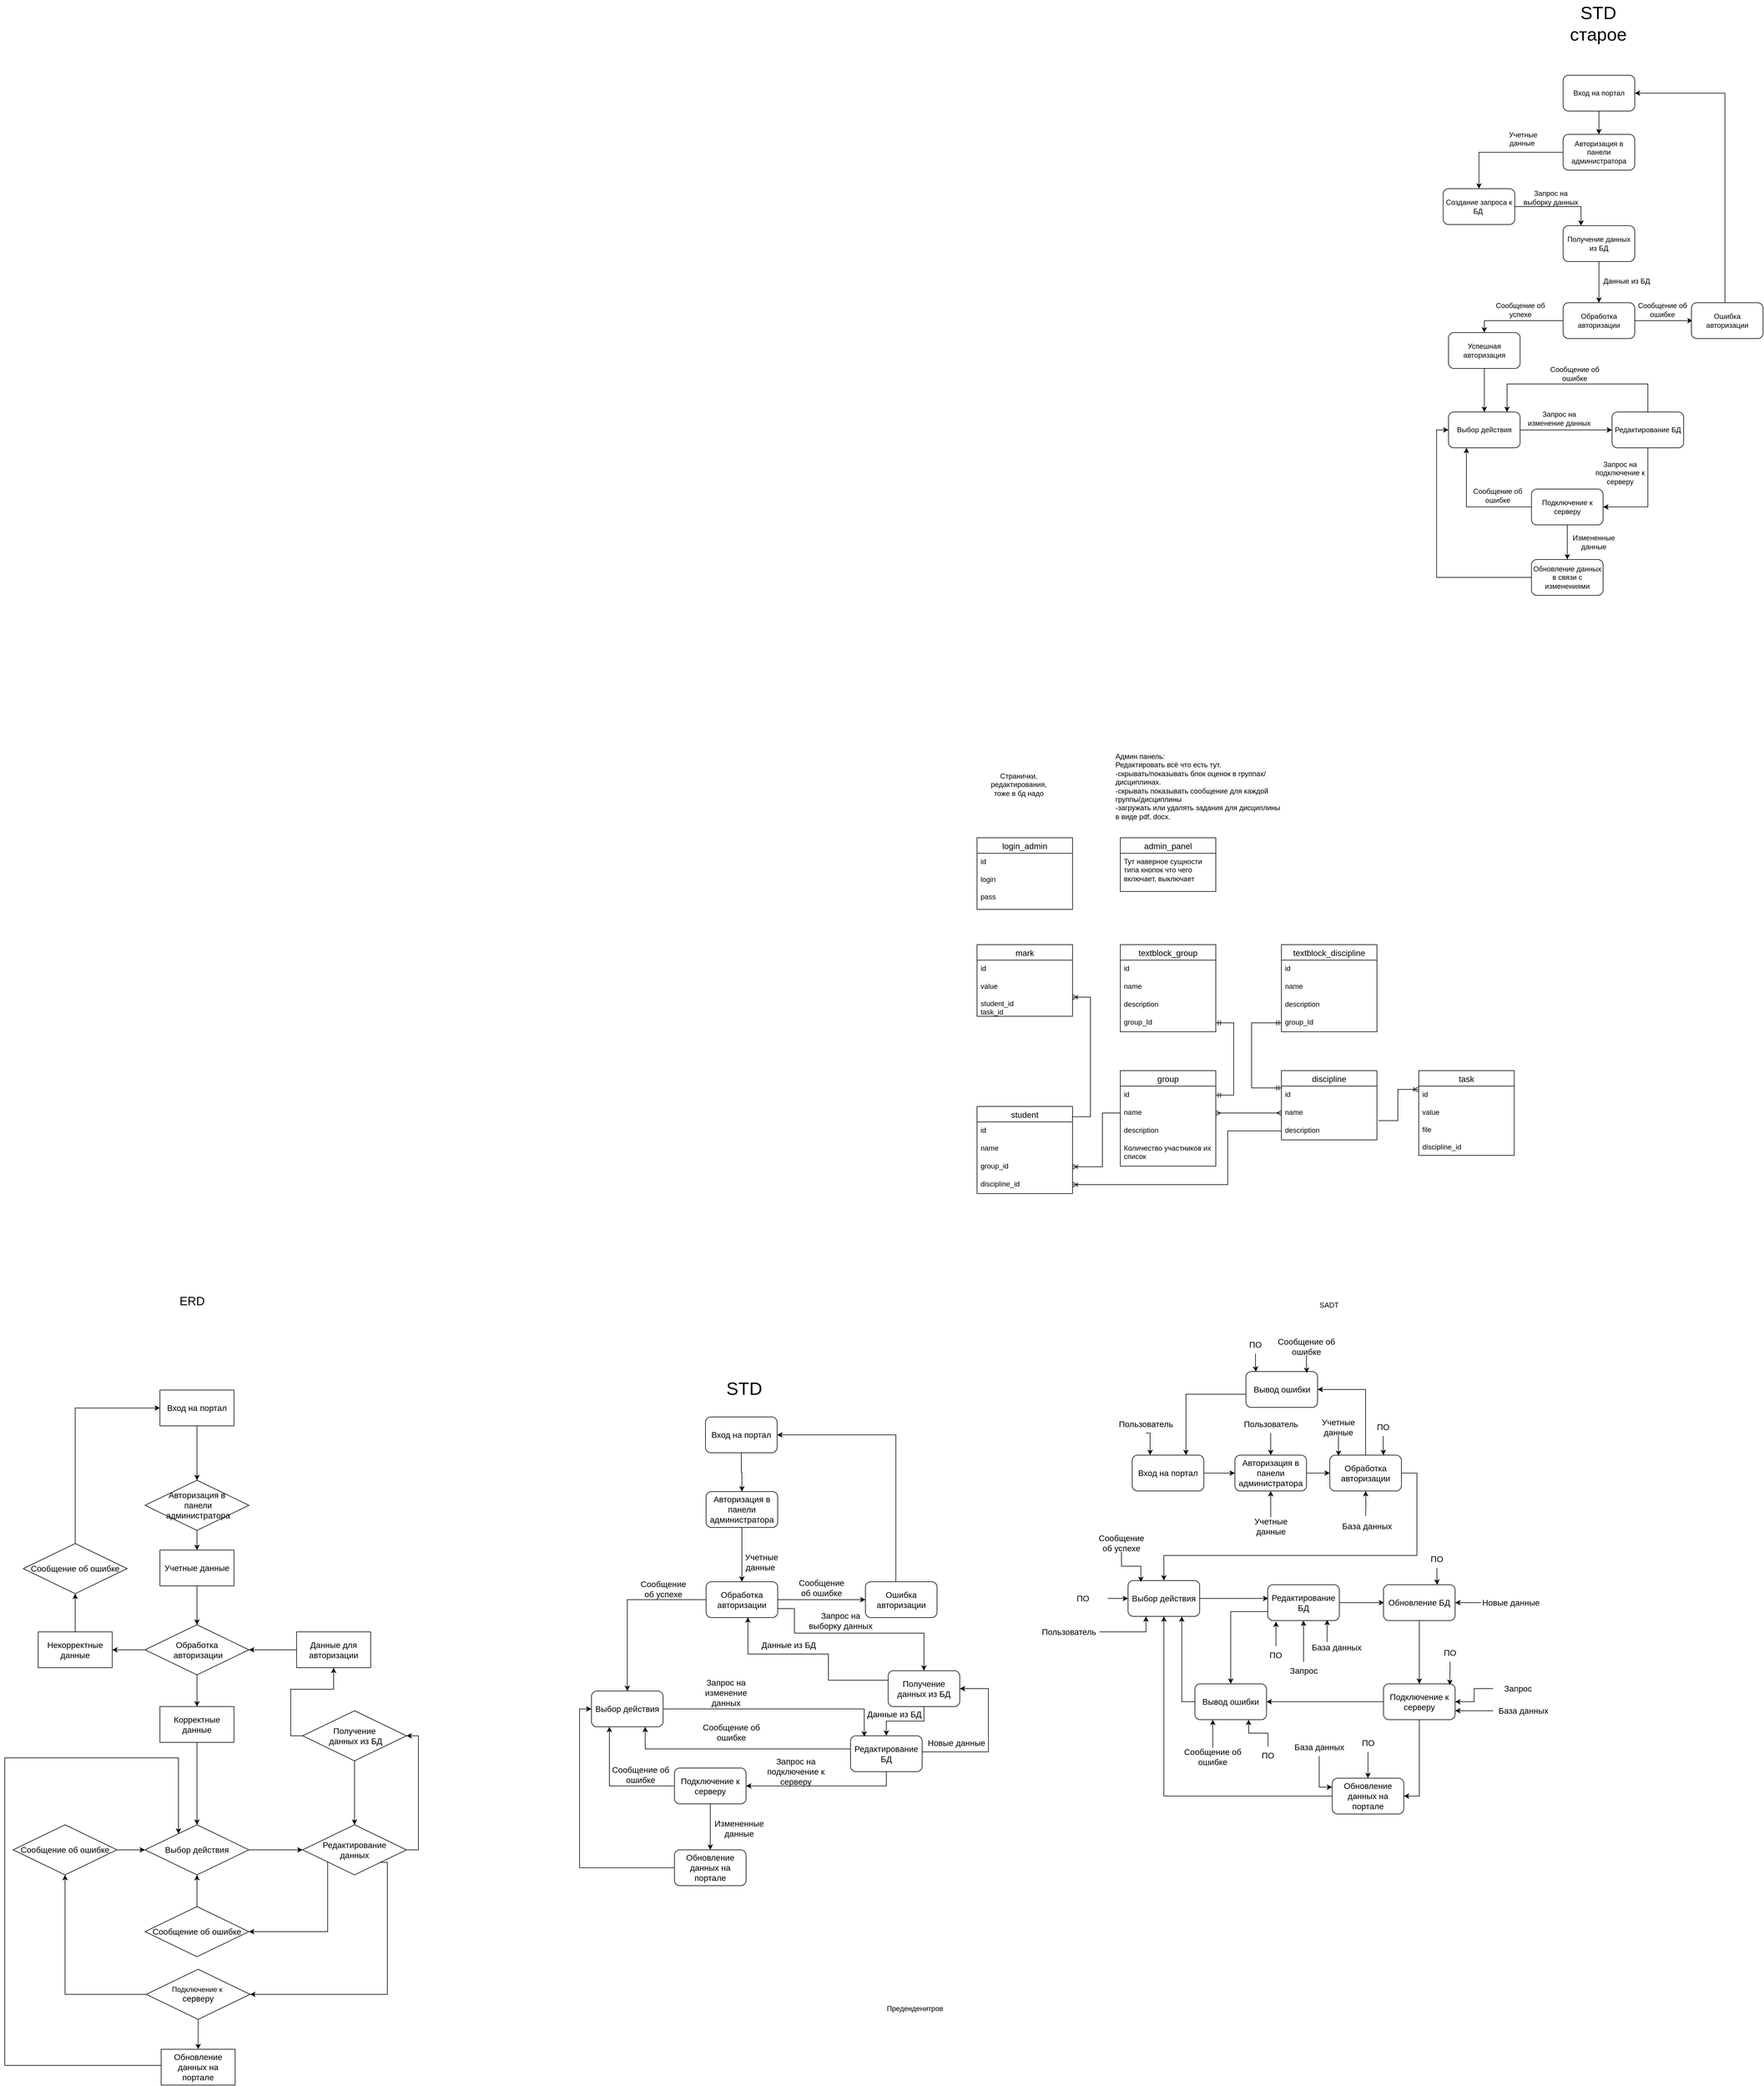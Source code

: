 <mxfile version="21.3.5" type="device">
  <diagram name="Страница 1" id="PXF8gYfuSEdTyaRWxLsL">
    <mxGraphModel dx="3732" dy="2432" grid="0" gridSize="10" guides="1" tooltips="1" connect="1" arrows="1" fold="1" page="0" pageScale="1" pageWidth="827" pageHeight="1169" math="0" shadow="0">
      <root>
        <mxCell id="0" />
        <mxCell id="1" parent="0" />
        <mxCell id="kJwidPcrHj46GqBheQo3-1" value="mark" style="swimlane;fontStyle=0;childLayout=stackLayout;horizontal=1;startSize=26;horizontalStack=0;resizeParent=1;resizeParentMax=0;resizeLast=0;collapsible=1;marginBottom=0;align=center;fontSize=14;" parent="1" vertex="1">
          <mxGeometry x="80" y="439" width="160" height="120" as="geometry" />
        </mxCell>
        <mxCell id="kJwidPcrHj46GqBheQo3-2" value="id" style="text;strokeColor=none;fillColor=none;spacingLeft=4;spacingRight=4;overflow=hidden;rotatable=0;points=[[0,0.5],[1,0.5]];portConstraint=eastwest;fontSize=12;whiteSpace=wrap;html=1;" parent="kJwidPcrHj46GqBheQo3-1" vertex="1">
          <mxGeometry y="26" width="160" height="30" as="geometry" />
        </mxCell>
        <mxCell id="kJwidPcrHj46GqBheQo3-4" value="value&lt;br&gt;&lt;br&gt;student_id&lt;br&gt;task_id" style="text;strokeColor=none;fillColor=none;spacingLeft=4;spacingRight=4;overflow=hidden;rotatable=0;points=[[0,0.5],[1,0.5]];portConstraint=eastwest;fontSize=12;whiteSpace=wrap;html=1;" parent="kJwidPcrHj46GqBheQo3-1" vertex="1">
          <mxGeometry y="56" width="160" height="64" as="geometry" />
        </mxCell>
        <mxCell id="kJwidPcrHj46GqBheQo3-13" value="student" style="swimlane;fontStyle=0;childLayout=stackLayout;horizontal=1;startSize=26;horizontalStack=0;resizeParent=1;resizeParentMax=0;resizeLast=0;collapsible=1;marginBottom=0;align=center;fontSize=14;" parent="1" vertex="1">
          <mxGeometry x="80" y="710" width="160" height="146" as="geometry" />
        </mxCell>
        <mxCell id="kJwidPcrHj46GqBheQo3-14" value="id" style="text;strokeColor=none;fillColor=none;spacingLeft=4;spacingRight=4;overflow=hidden;rotatable=0;points=[[0,0.5],[1,0.5]];portConstraint=eastwest;fontSize=12;whiteSpace=wrap;html=1;" parent="kJwidPcrHj46GqBheQo3-13" vertex="1">
          <mxGeometry y="26" width="160" height="30" as="geometry" />
        </mxCell>
        <mxCell id="kJwidPcrHj46GqBheQo3-16" value="name" style="text;strokeColor=none;fillColor=none;spacingLeft=4;spacingRight=4;overflow=hidden;rotatable=0;points=[[0,0.5],[1,0.5]];portConstraint=eastwest;fontSize=12;whiteSpace=wrap;html=1;" parent="kJwidPcrHj46GqBheQo3-13" vertex="1">
          <mxGeometry y="56" width="160" height="30" as="geometry" />
        </mxCell>
        <mxCell id="kJwidPcrHj46GqBheQo3-23" value="group_id" style="text;strokeColor=none;fillColor=none;spacingLeft=4;spacingRight=4;overflow=hidden;rotatable=0;points=[[0,0.5],[1,0.5]];portConstraint=eastwest;fontSize=12;whiteSpace=wrap;html=1;" parent="kJwidPcrHj46GqBheQo3-13" vertex="1">
          <mxGeometry y="86" width="160" height="30" as="geometry" />
        </mxCell>
        <mxCell id="kJwidPcrHj46GqBheQo3-24" value="discipline_id" style="text;strokeColor=none;fillColor=none;spacingLeft=4;spacingRight=4;overflow=hidden;rotatable=0;points=[[0,0.5],[1,0.5]];portConstraint=eastwest;fontSize=12;whiteSpace=wrap;html=1;" parent="kJwidPcrHj46GqBheQo3-13" vertex="1">
          <mxGeometry y="116" width="160" height="30" as="geometry" />
        </mxCell>
        <mxCell id="kJwidPcrHj46GqBheQo3-19" value="group" style="swimlane;fontStyle=0;childLayout=stackLayout;horizontal=1;startSize=26;horizontalStack=0;resizeParent=1;resizeParentMax=0;resizeLast=0;collapsible=1;marginBottom=0;align=center;fontSize=14;" parent="1" vertex="1">
          <mxGeometry x="320" y="650" width="160" height="160" as="geometry" />
        </mxCell>
        <mxCell id="kJwidPcrHj46GqBheQo3-21" value="id&amp;nbsp;" style="text;strokeColor=none;fillColor=none;spacingLeft=4;spacingRight=4;overflow=hidden;rotatable=0;points=[[0,0.5],[1,0.5]];portConstraint=eastwest;fontSize=12;whiteSpace=wrap;html=1;" parent="kJwidPcrHj46GqBheQo3-19" vertex="1">
          <mxGeometry y="26" width="160" height="30" as="geometry" />
        </mxCell>
        <mxCell id="kJwidPcrHj46GqBheQo3-22" value="name&lt;br&gt;" style="text;strokeColor=none;fillColor=none;spacingLeft=4;spacingRight=4;overflow=hidden;rotatable=0;points=[[0,0.5],[1,0.5]];portConstraint=eastwest;fontSize=12;whiteSpace=wrap;html=1;" parent="kJwidPcrHj46GqBheQo3-19" vertex="1">
          <mxGeometry y="56" width="160" height="30" as="geometry" />
        </mxCell>
        <mxCell id="kJwidPcrHj46GqBheQo3-114" value="description&lt;br&gt;" style="text;strokeColor=none;fillColor=none;spacingLeft=4;spacingRight=4;overflow=hidden;rotatable=0;points=[[0,0.5],[1,0.5]];portConstraint=eastwest;fontSize=12;whiteSpace=wrap;html=1;" parent="kJwidPcrHj46GqBheQo3-19" vertex="1">
          <mxGeometry y="86" width="160" height="30" as="geometry" />
        </mxCell>
        <mxCell id="kJwidPcrHj46GqBheQo3-121" value="Количество участников их список&lt;br&gt;" style="text;strokeColor=none;fillColor=none;spacingLeft=4;spacingRight=4;overflow=hidden;rotatable=0;points=[[0,0.5],[1,0.5]];portConstraint=eastwest;fontSize=12;whiteSpace=wrap;html=1;" parent="kJwidPcrHj46GqBheQo3-19" vertex="1">
          <mxGeometry y="116" width="160" height="44" as="geometry" />
        </mxCell>
        <mxCell id="kJwidPcrHj46GqBheQo3-25" value="discipline" style="swimlane;fontStyle=0;childLayout=stackLayout;horizontal=1;startSize=26;horizontalStack=0;resizeParent=1;resizeParentMax=0;resizeLast=0;collapsible=1;marginBottom=0;align=center;fontSize=14;" parent="1" vertex="1">
          <mxGeometry x="590" y="650" width="160" height="116" as="geometry" />
        </mxCell>
        <mxCell id="kJwidPcrHj46GqBheQo3-27" value="id&amp;nbsp;" style="text;strokeColor=none;fillColor=none;spacingLeft=4;spacingRight=4;overflow=hidden;rotatable=0;points=[[0,0.5],[1,0.5]];portConstraint=eastwest;fontSize=12;whiteSpace=wrap;html=1;" parent="kJwidPcrHj46GqBheQo3-25" vertex="1">
          <mxGeometry y="26" width="160" height="30" as="geometry" />
        </mxCell>
        <mxCell id="kJwidPcrHj46GqBheQo3-115" value="name&lt;br&gt;" style="text;strokeColor=none;fillColor=none;spacingLeft=4;spacingRight=4;overflow=hidden;rotatable=0;points=[[0,0.5],[1,0.5]];portConstraint=eastwest;fontSize=12;whiteSpace=wrap;html=1;" parent="kJwidPcrHj46GqBheQo3-25" vertex="1">
          <mxGeometry y="56" width="160" height="30" as="geometry" />
        </mxCell>
        <mxCell id="kJwidPcrHj46GqBheQo3-28" value="description" style="text;strokeColor=none;fillColor=none;spacingLeft=4;spacingRight=4;overflow=hidden;rotatable=0;points=[[0,0.5],[1,0.5]];portConstraint=eastwest;fontSize=12;whiteSpace=wrap;html=1;" parent="kJwidPcrHj46GqBheQo3-25" vertex="1">
          <mxGeometry y="86" width="160" height="30" as="geometry" />
        </mxCell>
        <mxCell id="kJwidPcrHj46GqBheQo3-30" value="" style="edgeStyle=entityRelationEdgeStyle;fontSize=12;html=1;endArrow=ERoneToMany;rounded=0;exitX=0.995;exitY=0.118;exitDx=0;exitDy=0;exitPerimeter=0;" parent="1" source="kJwidPcrHj46GqBheQo3-13" target="kJwidPcrHj46GqBheQo3-4" edge="1">
          <mxGeometry width="100" height="100" relative="1" as="geometry">
            <mxPoint x="150" y="760" as="sourcePoint" />
            <mxPoint x="40" y="850" as="targetPoint" />
          </mxGeometry>
        </mxCell>
        <mxCell id="kJwidPcrHj46GqBheQo3-31" value="" style="edgeStyle=elbowEdgeStyle;fontSize=12;html=1;endArrow=ERoneToMany;rounded=0;exitX=0;exitY=0.5;exitDx=0;exitDy=0;entryX=1;entryY=0.5;entryDx=0;entryDy=0;" parent="1" source="kJwidPcrHj46GqBheQo3-22" target="kJwidPcrHj46GqBheQo3-23" edge="1">
          <mxGeometry width="100" height="100" relative="1" as="geometry">
            <mxPoint x="430" y="490" as="sourcePoint" />
            <mxPoint x="240" y="749" as="targetPoint" />
            <Array as="points">
              <mxPoint x="290" y="750" />
            </Array>
          </mxGeometry>
        </mxCell>
        <mxCell id="kJwidPcrHj46GqBheQo3-34" value="" style="edgeStyle=elbowEdgeStyle;fontSize=12;html=1;endArrow=ERmany;startArrow=ERmany;rounded=0;entryX=0;entryY=0.5;entryDx=0;entryDy=0;exitX=1;exitY=0.5;exitDx=0;exitDy=0;" parent="1" source="kJwidPcrHj46GqBheQo3-22" target="kJwidPcrHj46GqBheQo3-115" edge="1">
          <mxGeometry width="100" height="100" relative="1" as="geometry">
            <mxPoint x="380" y="460" as="sourcePoint" />
            <mxPoint x="480" y="360" as="targetPoint" />
          </mxGeometry>
        </mxCell>
        <mxCell id="kJwidPcrHj46GqBheQo3-35" value="textblock_discipline" style="swimlane;fontStyle=0;childLayout=stackLayout;horizontal=1;startSize=26;horizontalStack=0;resizeParent=1;resizeParentMax=0;resizeLast=0;collapsible=1;marginBottom=0;align=center;fontSize=14;" parent="1" vertex="1">
          <mxGeometry x="590" y="439" width="160" height="146" as="geometry" />
        </mxCell>
        <mxCell id="kJwidPcrHj46GqBheQo3-36" value="id&amp;nbsp;" style="text;strokeColor=none;fillColor=none;spacingLeft=4;spacingRight=4;overflow=hidden;rotatable=0;points=[[0,0.5],[1,0.5]];portConstraint=eastwest;fontSize=12;whiteSpace=wrap;html=1;" parent="kJwidPcrHj46GqBheQo3-35" vertex="1">
          <mxGeometry y="26" width="160" height="30" as="geometry" />
        </mxCell>
        <mxCell id="kJwidPcrHj46GqBheQo3-38" value="name&lt;br&gt;" style="text;strokeColor=none;fillColor=none;spacingLeft=4;spacingRight=4;overflow=hidden;rotatable=0;points=[[0,0.5],[1,0.5]];portConstraint=eastwest;fontSize=12;whiteSpace=wrap;html=1;" parent="kJwidPcrHj46GqBheQo3-35" vertex="1">
          <mxGeometry y="56" width="160" height="30" as="geometry" />
        </mxCell>
        <mxCell id="kJwidPcrHj46GqBheQo3-37" value="description" style="text;strokeColor=none;fillColor=none;spacingLeft=4;spacingRight=4;overflow=hidden;rotatable=0;points=[[0,0.5],[1,0.5]];portConstraint=eastwest;fontSize=12;whiteSpace=wrap;html=1;" parent="kJwidPcrHj46GqBheQo3-35" vertex="1">
          <mxGeometry y="86" width="160" height="30" as="geometry" />
        </mxCell>
        <mxCell id="kJwidPcrHj46GqBheQo3-39" value="group_Id" style="text;strokeColor=none;fillColor=none;spacingLeft=4;spacingRight=4;overflow=hidden;rotatable=0;points=[[0,0.5],[1,0.5]];portConstraint=eastwest;fontSize=12;whiteSpace=wrap;html=1;" parent="kJwidPcrHj46GqBheQo3-35" vertex="1">
          <mxGeometry y="116" width="160" height="30" as="geometry" />
        </mxCell>
        <mxCell id="kJwidPcrHj46GqBheQo3-40" value="textblock_group" style="swimlane;fontStyle=0;childLayout=stackLayout;horizontal=1;startSize=26;horizontalStack=0;resizeParent=1;resizeParentMax=0;resizeLast=0;collapsible=1;marginBottom=0;align=center;fontSize=14;" parent="1" vertex="1">
          <mxGeometry x="320" y="439" width="160" height="146" as="geometry" />
        </mxCell>
        <mxCell id="kJwidPcrHj46GqBheQo3-41" value="id&amp;nbsp;" style="text;strokeColor=none;fillColor=none;spacingLeft=4;spacingRight=4;overflow=hidden;rotatable=0;points=[[0,0.5],[1,0.5]];portConstraint=eastwest;fontSize=12;whiteSpace=wrap;html=1;" parent="kJwidPcrHj46GqBheQo3-40" vertex="1">
          <mxGeometry y="26" width="160" height="30" as="geometry" />
        </mxCell>
        <mxCell id="kJwidPcrHj46GqBheQo3-42" value="name&lt;br&gt;" style="text;strokeColor=none;fillColor=none;spacingLeft=4;spacingRight=4;overflow=hidden;rotatable=0;points=[[0,0.5],[1,0.5]];portConstraint=eastwest;fontSize=12;whiteSpace=wrap;html=1;" parent="kJwidPcrHj46GqBheQo3-40" vertex="1">
          <mxGeometry y="56" width="160" height="30" as="geometry" />
        </mxCell>
        <mxCell id="kJwidPcrHj46GqBheQo3-43" value="description" style="text;strokeColor=none;fillColor=none;spacingLeft=4;spacingRight=4;overflow=hidden;rotatable=0;points=[[0,0.5],[1,0.5]];portConstraint=eastwest;fontSize=12;whiteSpace=wrap;html=1;" parent="kJwidPcrHj46GqBheQo3-40" vertex="1">
          <mxGeometry y="86" width="160" height="30" as="geometry" />
        </mxCell>
        <mxCell id="kJwidPcrHj46GqBheQo3-44" value="group_Id" style="text;strokeColor=none;fillColor=none;spacingLeft=4;spacingRight=4;overflow=hidden;rotatable=0;points=[[0,0.5],[1,0.5]];portConstraint=eastwest;fontSize=12;whiteSpace=wrap;html=1;" parent="kJwidPcrHj46GqBheQo3-40" vertex="1">
          <mxGeometry y="116" width="160" height="30" as="geometry" />
        </mxCell>
        <mxCell id="kJwidPcrHj46GqBheQo3-49" value="" style="edgeStyle=elbowEdgeStyle;fontSize=12;html=1;endArrow=ERoneToMany;rounded=0;exitX=0;exitY=0.5;exitDx=0;exitDy=0;entryX=1;entryY=0.5;entryDx=0;entryDy=0;" parent="1" source="kJwidPcrHj46GqBheQo3-28" target="kJwidPcrHj46GqBheQo3-24" edge="1">
          <mxGeometry width="100" height="100" relative="1" as="geometry">
            <mxPoint x="620" y="700" as="sourcePoint" />
            <mxPoint x="720" y="600" as="targetPoint" />
            <Array as="points">
              <mxPoint x="500" y="770" />
            </Array>
          </mxGeometry>
        </mxCell>
        <mxCell id="kJwidPcrHj46GqBheQo3-50" value="" style="edgeStyle=entityRelationEdgeStyle;fontSize=12;html=1;endArrow=ERmandOne;startArrow=ERmandOne;rounded=0;entryX=1;entryY=0.5;entryDx=0;entryDy=0;exitX=1;exitY=0.5;exitDx=0;exitDy=0;" parent="1" source="kJwidPcrHj46GqBheQo3-21" target="kJwidPcrHj46GqBheQo3-44" edge="1">
          <mxGeometry width="100" height="100" relative="1" as="geometry">
            <mxPoint x="490" y="687" as="sourcePoint" />
            <mxPoint x="520" y="580" as="targetPoint" />
          </mxGeometry>
        </mxCell>
        <mxCell id="kJwidPcrHj46GqBheQo3-51" value="" style="edgeStyle=elbowEdgeStyle;fontSize=12;html=1;endArrow=ERmandOne;startArrow=ERmandOne;rounded=0;entryX=0;entryY=0.5;entryDx=0;entryDy=0;exitX=0;exitY=0.25;exitDx=0;exitDy=0;" parent="1" source="kJwidPcrHj46GqBheQo3-25" target="kJwidPcrHj46GqBheQo3-39" edge="1">
          <mxGeometry width="100" height="100" relative="1" as="geometry">
            <mxPoint x="710" y="676" as="sourcePoint" />
            <mxPoint x="870" y="580" as="targetPoint" />
            <Array as="points">
              <mxPoint x="540" y="630" />
            </Array>
          </mxGeometry>
        </mxCell>
        <mxCell id="kJwidPcrHj46GqBheQo3-106" value="login_admin" style="swimlane;fontStyle=0;childLayout=stackLayout;horizontal=1;startSize=26;horizontalStack=0;resizeParent=1;resizeParentMax=0;resizeLast=0;collapsible=1;marginBottom=0;align=center;fontSize=14;" parent="1" vertex="1">
          <mxGeometry x="80" y="260" width="160" height="120" as="geometry" />
        </mxCell>
        <mxCell id="kJwidPcrHj46GqBheQo3-107" value="id" style="text;strokeColor=none;fillColor=none;spacingLeft=4;spacingRight=4;overflow=hidden;rotatable=0;points=[[0,0.5],[1,0.5]];portConstraint=eastwest;fontSize=12;whiteSpace=wrap;html=1;" parent="kJwidPcrHj46GqBheQo3-106" vertex="1">
          <mxGeometry y="26" width="160" height="30" as="geometry" />
        </mxCell>
        <mxCell id="kJwidPcrHj46GqBheQo3-108" value="login&lt;br&gt;&lt;br&gt;pass&lt;br&gt;" style="text;strokeColor=none;fillColor=none;spacingLeft=4;spacingRight=4;overflow=hidden;rotatable=0;points=[[0,0.5],[1,0.5]];portConstraint=eastwest;fontSize=12;whiteSpace=wrap;html=1;" parent="kJwidPcrHj46GqBheQo3-106" vertex="1">
          <mxGeometry y="56" width="160" height="64" as="geometry" />
        </mxCell>
        <mxCell id="kJwidPcrHj46GqBheQo3-109" value="admin_panel" style="swimlane;fontStyle=0;childLayout=stackLayout;horizontal=1;startSize=26;horizontalStack=0;resizeParent=1;resizeParentMax=0;resizeLast=0;collapsible=1;marginBottom=0;align=center;fontSize=14;" parent="1" vertex="1">
          <mxGeometry x="320" y="260" width="160" height="90" as="geometry" />
        </mxCell>
        <mxCell id="kJwidPcrHj46GqBheQo3-111" value="Тут наверное сущности типа кнопок что чего включает, выключает" style="text;strokeColor=none;fillColor=none;spacingLeft=4;spacingRight=4;overflow=hidden;rotatable=0;points=[[0,0.5],[1,0.5]];portConstraint=eastwest;fontSize=12;whiteSpace=wrap;html=1;" parent="kJwidPcrHj46GqBheQo3-109" vertex="1">
          <mxGeometry y="26" width="160" height="64" as="geometry" />
        </mxCell>
        <mxCell id="kJwidPcrHj46GqBheQo3-112" value="Странички, редактирования, тоже в бд надо&lt;br&gt;" style="text;html=1;strokeColor=none;fillColor=none;align=center;verticalAlign=middle;whiteSpace=wrap;rounded=0;" parent="1" vertex="1">
          <mxGeometry x="120" y="156" width="60" height="30" as="geometry" />
        </mxCell>
        <mxCell id="kJwidPcrHj46GqBheQo3-113" value="&lt;span style=&quot;color: rgb(0, 0, 0); font-family: Helvetica; font-size: 12px; font-style: normal; font-variant-ligatures: normal; font-variant-caps: normal; font-weight: 400; letter-spacing: normal; orphans: 2; text-align: center; text-indent: 0px; text-transform: none; widows: 2; word-spacing: 0px; -webkit-text-stroke-width: 0px; background-color: rgb(251, 251, 251); text-decoration-thickness: initial; text-decoration-style: initial; text-decoration-color: initial; float: none; display: inline !important;&quot;&gt;Админ панель:&lt;br&gt;Редактировать всё что есть тут.&lt;br&gt;-скрывать/показывать блок оценок в группах/&amp;nbsp; дисциплинах.&lt;br&gt;-скрывать показывать сообщение для каждой группы/дисциплины&lt;br&gt;-загружать или удалять задания для дисциплины в виде pdf, docx.&lt;br&gt;&lt;br&gt;&lt;/span&gt;" style="text;whiteSpace=wrap;html=1;" parent="1" vertex="1">
          <mxGeometry x="310" y="110" width="280" height="70" as="geometry" />
        </mxCell>
        <mxCell id="kJwidPcrHj46GqBheQo3-122" value="task" style="swimlane;fontStyle=0;childLayout=stackLayout;horizontal=1;startSize=26;horizontalStack=0;resizeParent=1;resizeParentMax=0;resizeLast=0;collapsible=1;marginBottom=0;align=center;fontSize=14;" parent="1" vertex="1">
          <mxGeometry x="820" y="650" width="160" height="142" as="geometry" />
        </mxCell>
        <mxCell id="kJwidPcrHj46GqBheQo3-123" value="id" style="text;strokeColor=none;fillColor=none;spacingLeft=4;spacingRight=4;overflow=hidden;rotatable=0;points=[[0,0.5],[1,0.5]];portConstraint=eastwest;fontSize=12;whiteSpace=wrap;html=1;" parent="kJwidPcrHj46GqBheQo3-122" vertex="1">
          <mxGeometry y="26" width="160" height="30" as="geometry" />
        </mxCell>
        <mxCell id="kJwidPcrHj46GqBheQo3-124" value="value&lt;br&gt;&lt;br&gt;file&lt;br&gt;&lt;br&gt;discipline_id" style="text;strokeColor=none;fillColor=none;spacingLeft=4;spacingRight=4;overflow=hidden;rotatable=0;points=[[0,0.5],[1,0.5]];portConstraint=eastwest;fontSize=12;whiteSpace=wrap;html=1;" parent="kJwidPcrHj46GqBheQo3-122" vertex="1">
          <mxGeometry y="56" width="160" height="86" as="geometry" />
        </mxCell>
        <mxCell id="kJwidPcrHj46GqBheQo3-125" value="" style="edgeStyle=orthogonalEdgeStyle;fontSize=12;html=1;endArrow=ERoneToMany;rounded=0;exitX=1.016;exitY=-0.076;exitDx=0;exitDy=0;entryX=-0.003;entryY=0.184;entryDx=0;entryDy=0;entryPerimeter=0;exitPerimeter=0;" parent="1" source="kJwidPcrHj46GqBheQo3-28" target="kJwidPcrHj46GqBheQo3-123" edge="1">
          <mxGeometry width="100" height="100" relative="1" as="geometry">
            <mxPoint x="750" y="781" as="sourcePoint" />
            <mxPoint x="880" y="820" as="targetPoint" />
          </mxGeometry>
        </mxCell>
        <mxCell id="HRkGqnotARpjoitVVcCS-3" style="edgeStyle=orthogonalEdgeStyle;rounded=0;orthogonalLoop=1;jettySize=auto;html=1;entryX=0.5;entryY=0;entryDx=0;entryDy=0;" edge="1" parent="1" source="HRkGqnotARpjoitVVcCS-24" target="HRkGqnotARpjoitVVcCS-5">
          <mxGeometry relative="1" as="geometry">
            <mxPoint x="-506" y="1556" as="targetPoint" />
          </mxGeometry>
        </mxCell>
        <mxCell id="HRkGqnotARpjoitVVcCS-116" style="edgeStyle=orthogonalEdgeStyle;rounded=0;orthogonalLoop=1;jettySize=auto;html=1;exitX=0.5;exitY=1;exitDx=0;exitDy=0;" edge="1" parent="1" source="HRkGqnotARpjoitVVcCS-1" target="HRkGqnotARpjoitVVcCS-24">
          <mxGeometry relative="1" as="geometry" />
        </mxCell>
        <mxCell id="HRkGqnotARpjoitVVcCS-1" value="&lt;font style=&quot;font-size: 14px;&quot;&gt;Авторизация в панели администратора&lt;/font&gt;" style="rounded=1;whiteSpace=wrap;html=1;" vertex="1" parent="1">
          <mxGeometry x="-374" y="1355" width="120" height="60" as="geometry" />
        </mxCell>
        <mxCell id="HRkGqnotARpjoitVVcCS-125" style="edgeStyle=orthogonalEdgeStyle;rounded=0;orthogonalLoop=1;jettySize=auto;html=1;entryX=0.192;entryY=0.025;entryDx=0;entryDy=0;entryPerimeter=0;" edge="1" parent="1" source="HRkGqnotARpjoitVVcCS-5" target="HRkGqnotARpjoitVVcCS-28">
          <mxGeometry relative="1" as="geometry" />
        </mxCell>
        <mxCell id="HRkGqnotARpjoitVVcCS-5" value="&lt;font style=&quot;font-size: 14px;&quot;&gt;Выбор действия&lt;/font&gt;" style="rounded=1;whiteSpace=wrap;html=1;" vertex="1" parent="1">
          <mxGeometry x="-566" y="1689" width="120" height="60" as="geometry" />
        </mxCell>
        <mxCell id="HRkGqnotARpjoitVVcCS-7" style="edgeStyle=orthogonalEdgeStyle;rounded=0;orthogonalLoop=1;jettySize=auto;html=1;entryX=0.5;entryY=0;entryDx=0;entryDy=0;" edge="1" parent="1" source="HRkGqnotARpjoitVVcCS-6" target="HRkGqnotARpjoitVVcCS-1">
          <mxGeometry relative="1" as="geometry" />
        </mxCell>
        <mxCell id="HRkGqnotARpjoitVVcCS-6" value="&lt;font style=&quot;font-size: 14px;&quot;&gt;Вход на портал&lt;/font&gt;" style="rounded=1;whiteSpace=wrap;html=1;" vertex="1" parent="1">
          <mxGeometry x="-375" y="1230" width="120" height="60" as="geometry" />
        </mxCell>
        <mxCell id="HRkGqnotARpjoitVVcCS-117" style="edgeStyle=orthogonalEdgeStyle;rounded=0;orthogonalLoop=1;jettySize=auto;html=1;entryX=1;entryY=0.5;entryDx=0;entryDy=0;" edge="1" parent="1" source="HRkGqnotARpjoitVVcCS-9" target="HRkGqnotARpjoitVVcCS-6">
          <mxGeometry relative="1" as="geometry">
            <Array as="points">
              <mxPoint x="-56" y="1260" />
            </Array>
          </mxGeometry>
        </mxCell>
        <mxCell id="HRkGqnotARpjoitVVcCS-9" value="&lt;font style=&quot;font-size: 14px;&quot;&gt;Ошибка авторизации&lt;/font&gt;" style="rounded=1;whiteSpace=wrap;html=1;" vertex="1" parent="1">
          <mxGeometry x="-107" y="1506" width="120" height="60" as="geometry" />
        </mxCell>
        <mxCell id="HRkGqnotARpjoitVVcCS-111" style="edgeStyle=orthogonalEdgeStyle;rounded=0;orthogonalLoop=1;jettySize=auto;html=1;exitX=0;exitY=0.5;exitDx=0;exitDy=0;entryX=0.583;entryY=0.992;entryDx=0;entryDy=0;entryPerimeter=0;" edge="1" parent="1" source="HRkGqnotARpjoitVVcCS-11" target="HRkGqnotARpjoitVVcCS-24">
          <mxGeometry relative="1" as="geometry">
            <Array as="points">
              <mxPoint x="-69" y="1671" />
              <mxPoint x="-169" y="1671" />
              <mxPoint x="-169" y="1627" />
              <mxPoint x="-304" y="1627" />
            </Array>
          </mxGeometry>
        </mxCell>
        <mxCell id="HRkGqnotARpjoitVVcCS-119" style="edgeStyle=orthogonalEdgeStyle;rounded=0;orthogonalLoop=1;jettySize=auto;html=1;" edge="1" parent="1" source="HRkGqnotARpjoitVVcCS-11" target="HRkGqnotARpjoitVVcCS-28">
          <mxGeometry relative="1" as="geometry" />
        </mxCell>
        <mxCell id="HRkGqnotARpjoitVVcCS-11" value="&lt;font style=&quot;font-size: 14px;&quot;&gt;Получение данных из БД&lt;/font&gt;" style="rounded=1;whiteSpace=wrap;html=1;" vertex="1" parent="1">
          <mxGeometry x="-69" y="1655" width="120" height="60" as="geometry" />
        </mxCell>
        <mxCell id="HRkGqnotARpjoitVVcCS-16" value="&lt;font style=&quot;font-size: 14px;&quot;&gt;&lt;br&gt;&lt;span style=&quot;color: rgb(0, 0, 0); font-family: Helvetica; font-style: normal; font-variant-ligatures: normal; font-variant-caps: normal; font-weight: 400; letter-spacing: normal; orphans: 2; text-align: center; text-indent: 0px; text-transform: none; widows: 2; word-spacing: 0px; -webkit-text-stroke-width: 0px; background-color: rgb(255, 255, 255); text-decoration-thickness: initial; text-decoration-style: initial; text-decoration-color: initial; float: none; display: inline !important;&quot;&gt;Учетные данные&amp;nbsp;&lt;/span&gt;&lt;br&gt;&lt;/font&gt;" style="text;html=1;strokeColor=none;fillColor=none;align=center;verticalAlign=middle;whiteSpace=wrap;rounded=0;" vertex="1" parent="1">
          <mxGeometry x="-311" y="1450" width="60" height="30" as="geometry" />
        </mxCell>
        <mxCell id="HRkGqnotARpjoitVVcCS-22" value="&lt;font style=&quot;font-size: 14px;&quot;&gt;Запрос на выборку данных&lt;/font&gt;" style="text;html=1;strokeColor=none;fillColor=none;align=center;verticalAlign=middle;whiteSpace=wrap;rounded=0;" vertex="1" parent="1">
          <mxGeometry x="-206" y="1556" width="115" height="30" as="geometry" />
        </mxCell>
        <mxCell id="HRkGqnotARpjoitVVcCS-26" style="edgeStyle=orthogonalEdgeStyle;rounded=0;orthogonalLoop=1;jettySize=auto;html=1;" edge="1" parent="1" source="HRkGqnotARpjoitVVcCS-24" target="HRkGqnotARpjoitVVcCS-9">
          <mxGeometry relative="1" as="geometry" />
        </mxCell>
        <mxCell id="HRkGqnotARpjoitVVcCS-114" style="edgeStyle=orthogonalEdgeStyle;rounded=0;orthogonalLoop=1;jettySize=auto;html=1;exitX=1;exitY=0.75;exitDx=0;exitDy=0;" edge="1" parent="1" source="HRkGqnotARpjoitVVcCS-24" target="HRkGqnotARpjoitVVcCS-11">
          <mxGeometry relative="1" as="geometry">
            <Array as="points">
              <mxPoint x="-226" y="1551" />
              <mxPoint x="-226" y="1592" />
              <mxPoint x="-9" y="1592" />
            </Array>
          </mxGeometry>
        </mxCell>
        <mxCell id="HRkGqnotARpjoitVVcCS-24" value="&lt;font style=&quot;font-size: 14px;&quot;&gt;Обработка авторизации&lt;/font&gt;" style="rounded=1;whiteSpace=wrap;html=1;" vertex="1" parent="1">
          <mxGeometry x="-374" y="1506" width="120" height="60" as="geometry" />
        </mxCell>
        <mxCell id="HRkGqnotARpjoitVVcCS-25" value="&lt;font style=&quot;font-size: 14px;&quot;&gt;Данные из БД&lt;/font&gt;" style="text;html=1;strokeColor=none;fillColor=none;align=center;verticalAlign=middle;whiteSpace=wrap;rounded=0;" vertex="1" parent="1">
          <mxGeometry x="-284" y="1597" width="97" height="30" as="geometry" />
        </mxCell>
        <mxCell id="HRkGqnotARpjoitVVcCS-41" style="edgeStyle=orthogonalEdgeStyle;rounded=0;orthogonalLoop=1;jettySize=auto;html=1;entryX=0.75;entryY=1;entryDx=0;entryDy=0;exitX=0;exitY=0.5;exitDx=0;exitDy=0;" edge="1" parent="1" source="HRkGqnotARpjoitVVcCS-28" target="HRkGqnotARpjoitVVcCS-5">
          <mxGeometry relative="1" as="geometry">
            <mxPoint x="-132.105" y="1637.579" as="targetPoint" />
            <mxPoint x="-232" y="1684" as="sourcePoint" />
            <Array as="points">
              <mxPoint x="-72" y="1794" />
              <mxPoint x="-72" y="1786" />
              <mxPoint x="-476" y="1786" />
            </Array>
          </mxGeometry>
        </mxCell>
        <mxCell id="HRkGqnotARpjoitVVcCS-45" style="edgeStyle=orthogonalEdgeStyle;rounded=0;orthogonalLoop=1;jettySize=auto;html=1;exitX=0.5;exitY=1;exitDx=0;exitDy=0;entryX=1;entryY=0.5;entryDx=0;entryDy=0;" edge="1" parent="1" source="HRkGqnotARpjoitVVcCS-28" target="HRkGqnotARpjoitVVcCS-44">
          <mxGeometry relative="1" as="geometry" />
        </mxCell>
        <mxCell id="HRkGqnotARpjoitVVcCS-122" style="edgeStyle=orthogonalEdgeStyle;rounded=0;orthogonalLoop=1;jettySize=auto;html=1;entryX=1;entryY=0.5;entryDx=0;entryDy=0;exitX=1;exitY=0.5;exitDx=0;exitDy=0;" edge="1" parent="1" source="HRkGqnotARpjoitVVcCS-28" target="HRkGqnotARpjoitVVcCS-11">
          <mxGeometry relative="1" as="geometry">
            <mxPoint x="55" y="1808" as="sourcePoint" />
            <Array as="points">
              <mxPoint x="-12" y="1791" />
              <mxPoint x="99" y="1791" />
              <mxPoint x="99" y="1685" />
            </Array>
          </mxGeometry>
        </mxCell>
        <mxCell id="HRkGqnotARpjoitVVcCS-28" value="&lt;font style=&quot;font-size: 14px;&quot;&gt;Редактирование БД&lt;/font&gt;" style="rounded=1;whiteSpace=wrap;html=1;" vertex="1" parent="1">
          <mxGeometry x="-132" y="1764" width="120" height="60" as="geometry" />
        </mxCell>
        <mxCell id="HRkGqnotARpjoitVVcCS-30" value="&lt;font style=&quot;font-size: 14px;&quot;&gt;Сообщение об ошибке&lt;/font&gt;" style="text;html=1;strokeColor=none;fillColor=none;align=center;verticalAlign=middle;whiteSpace=wrap;rounded=0;" vertex="1" parent="1">
          <mxGeometry x="-229" y="1501" width="97" height="30" as="geometry" />
        </mxCell>
        <mxCell id="HRkGqnotARpjoitVVcCS-31" value="&lt;font style=&quot;font-size: 14px;&quot;&gt;Сообщение об успехе&lt;/font&gt;" style="text;html=1;strokeColor=none;fillColor=none;align=center;verticalAlign=middle;whiteSpace=wrap;rounded=0;" vertex="1" parent="1">
          <mxGeometry x="-494" y="1503" width="97" height="30" as="geometry" />
        </mxCell>
        <mxCell id="HRkGqnotARpjoitVVcCS-32" value="&lt;font style=&quot;font-size: 14px;&quot;&gt;Запрос на изменение данных&lt;/font&gt;" style="text;html=1;strokeColor=none;fillColor=none;align=center;verticalAlign=middle;whiteSpace=wrap;rounded=0;" vertex="1" parent="1">
          <mxGeometry x="-397" y="1677" width="113" height="30" as="geometry" />
        </mxCell>
        <mxCell id="HRkGqnotARpjoitVVcCS-42" value="&lt;font style=&quot;font-size: 14px;&quot;&gt;Сообщение об ошибке&lt;/font&gt;" style="text;html=1;strokeColor=none;fillColor=none;align=center;verticalAlign=middle;whiteSpace=wrap;rounded=0;" vertex="1" parent="1">
          <mxGeometry x="-388" y="1743" width="113" height="30" as="geometry" />
        </mxCell>
        <mxCell id="HRkGqnotARpjoitVVcCS-49" style="edgeStyle=orthogonalEdgeStyle;rounded=0;orthogonalLoop=1;jettySize=auto;html=1;exitX=0;exitY=0.5;exitDx=0;exitDy=0;entryX=0.25;entryY=1;entryDx=0;entryDy=0;" edge="1" parent="1" source="HRkGqnotARpjoitVVcCS-44" target="HRkGqnotARpjoitVVcCS-5">
          <mxGeometry relative="1" as="geometry" />
        </mxCell>
        <mxCell id="HRkGqnotARpjoitVVcCS-50" style="edgeStyle=orthogonalEdgeStyle;rounded=0;orthogonalLoop=1;jettySize=auto;html=1;entryX=0.5;entryY=0;entryDx=0;entryDy=0;" edge="1" parent="1" source="HRkGqnotARpjoitVVcCS-44" target="HRkGqnotARpjoitVVcCS-51">
          <mxGeometry relative="1" as="geometry">
            <mxPoint x="-367" y="1929" as="targetPoint" />
          </mxGeometry>
        </mxCell>
        <mxCell id="HRkGqnotARpjoitVVcCS-44" value="&lt;font style=&quot;font-size: 14px;&quot;&gt;Подключение к серверу&lt;/font&gt;" style="rounded=1;whiteSpace=wrap;html=1;" vertex="1" parent="1">
          <mxGeometry x="-427" y="1818" width="120" height="60" as="geometry" />
        </mxCell>
        <mxCell id="HRkGqnotARpjoitVVcCS-46" value="&lt;font style=&quot;font-size: 14px;&quot;&gt;Запрос на подключение к серверу&lt;/font&gt;" style="text;html=1;strokeColor=none;fillColor=none;align=center;verticalAlign=middle;whiteSpace=wrap;rounded=0;" vertex="1" parent="1">
          <mxGeometry x="-280" y="1809" width="113" height="30" as="geometry" />
        </mxCell>
        <mxCell id="HRkGqnotARpjoitVVcCS-48" value="&lt;font style=&quot;font-size: 14px;&quot;&gt;Сообщение об ошибке&lt;/font&gt;" style="text;html=1;strokeColor=none;fillColor=none;align=center;verticalAlign=middle;whiteSpace=wrap;rounded=0;" vertex="1" parent="1">
          <mxGeometry x="-540" y="1814" width="113" height="30" as="geometry" />
        </mxCell>
        <mxCell id="HRkGqnotARpjoitVVcCS-52" style="edgeStyle=orthogonalEdgeStyle;rounded=0;orthogonalLoop=1;jettySize=auto;html=1;entryX=0;entryY=0.5;entryDx=0;entryDy=0;" edge="1" parent="1" source="HRkGqnotARpjoitVVcCS-51" target="HRkGqnotARpjoitVVcCS-5">
          <mxGeometry relative="1" as="geometry" />
        </mxCell>
        <mxCell id="HRkGqnotARpjoitVVcCS-51" value="&lt;font style=&quot;font-size: 14px;&quot;&gt;Обновление данных на портале&lt;/font&gt;" style="rounded=1;whiteSpace=wrap;html=1;" vertex="1" parent="1">
          <mxGeometry x="-427" y="1955" width="120" height="60" as="geometry" />
        </mxCell>
        <mxCell id="HRkGqnotARpjoitVVcCS-53" value="&lt;font style=&quot;font-size: 14px;&quot;&gt;Измененные данные&lt;/font&gt;" style="text;html=1;strokeColor=none;fillColor=none;align=center;verticalAlign=middle;whiteSpace=wrap;rounded=0;" vertex="1" parent="1">
          <mxGeometry x="-375" y="1904" width="113" height="30" as="geometry" />
        </mxCell>
        <mxCell id="HRkGqnotARpjoitVVcCS-55" value="&lt;font style=&quot;font-size: 30px;&quot;&gt;STD&lt;/font&gt;" style="text;html=1;strokeColor=none;fillColor=none;align=center;verticalAlign=middle;whiteSpace=wrap;rounded=0;" vertex="1" parent="1">
          <mxGeometry x="-374" y="1143" width="128" height="78" as="geometry" />
        </mxCell>
        <mxCell id="HRkGqnotARpjoitVVcCS-56" value="SADT" style="text;html=1;strokeColor=none;fillColor=none;align=center;verticalAlign=middle;whiteSpace=wrap;rounded=0;" vertex="1" parent="1">
          <mxGeometry x="640" y="1028" width="60" height="30" as="geometry" />
        </mxCell>
        <mxCell id="HRkGqnotARpjoitVVcCS-60" style="edgeStyle=orthogonalEdgeStyle;rounded=0;orthogonalLoop=1;jettySize=auto;html=1;entryX=0;entryY=0.5;entryDx=0;entryDy=0;" edge="1" parent="1" source="HRkGqnotARpjoitVVcCS-57" target="HRkGqnotARpjoitVVcCS-61">
          <mxGeometry relative="1" as="geometry">
            <mxPoint x="521.25" y="1324" as="targetPoint" />
          </mxGeometry>
        </mxCell>
        <mxCell id="HRkGqnotARpjoitVVcCS-57" value="&lt;font style=&quot;font-size: 14px;&quot;&gt;Вход на портал&lt;/font&gt;" style="rounded=1;whiteSpace=wrap;html=1;" vertex="1" parent="1">
          <mxGeometry x="340" y="1294" width="120" height="60" as="geometry" />
        </mxCell>
        <mxCell id="HRkGqnotARpjoitVVcCS-146" style="edgeStyle=orthogonalEdgeStyle;rounded=0;orthogonalLoop=1;jettySize=auto;html=1;exitX=0.5;exitY=1;exitDx=0;exitDy=0;entryX=0.25;entryY=0;entryDx=0;entryDy=0;" edge="1" parent="1" source="HRkGqnotARpjoitVVcCS-58" target="HRkGqnotARpjoitVVcCS-57">
          <mxGeometry relative="1" as="geometry">
            <Array as="points">
              <mxPoint x="370" y="1257" />
            </Array>
          </mxGeometry>
        </mxCell>
        <mxCell id="HRkGqnotARpjoitVVcCS-58" value="&lt;font style=&quot;font-size: 14px;&quot;&gt;Пользователь&lt;/font&gt;" style="text;html=1;strokeColor=none;fillColor=none;align=center;verticalAlign=middle;whiteSpace=wrap;rounded=0;" vertex="1" parent="1">
          <mxGeometry x="333" y="1227" width="60" height="30" as="geometry" />
        </mxCell>
        <mxCell id="HRkGqnotARpjoitVVcCS-68" style="edgeStyle=orthogonalEdgeStyle;rounded=0;orthogonalLoop=1;jettySize=auto;html=1;entryX=0;entryY=0.5;entryDx=0;entryDy=0;" edge="1" parent="1" source="HRkGqnotARpjoitVVcCS-61" target="HRkGqnotARpjoitVVcCS-67">
          <mxGeometry relative="1" as="geometry" />
        </mxCell>
        <mxCell id="HRkGqnotARpjoitVVcCS-61" value="&lt;font style=&quot;font-size: 14px;&quot;&gt;Авторизация в панели администратора&lt;/font&gt;" style="rounded=1;whiteSpace=wrap;html=1;" vertex="1" parent="1">
          <mxGeometry x="512" y="1294" width="120" height="60" as="geometry" />
        </mxCell>
        <mxCell id="HRkGqnotARpjoitVVcCS-63" style="edgeStyle=orthogonalEdgeStyle;rounded=0;orthogonalLoop=1;jettySize=auto;html=1;entryX=0.5;entryY=0;entryDx=0;entryDy=0;" edge="1" parent="1" source="HRkGqnotARpjoitVVcCS-62" target="HRkGqnotARpjoitVVcCS-61">
          <mxGeometry relative="1" as="geometry" />
        </mxCell>
        <mxCell id="HRkGqnotARpjoitVVcCS-62" value="&lt;font style=&quot;font-size: 14px;&quot;&gt;Пользователь&lt;/font&gt;" style="text;html=1;strokeColor=none;fillColor=none;align=center;verticalAlign=middle;whiteSpace=wrap;rounded=0;" vertex="1" parent="1">
          <mxGeometry x="530.5" y="1227" width="83" height="30" as="geometry" />
        </mxCell>
        <mxCell id="HRkGqnotARpjoitVVcCS-65" style="edgeStyle=orthogonalEdgeStyle;rounded=0;orthogonalLoop=1;jettySize=auto;html=1;entryX=0.5;entryY=1;entryDx=0;entryDy=0;" edge="1" parent="1" source="HRkGqnotARpjoitVVcCS-64" target="HRkGqnotARpjoitVVcCS-61">
          <mxGeometry relative="1" as="geometry" />
        </mxCell>
        <mxCell id="HRkGqnotARpjoitVVcCS-64" value="&lt;span style=&quot;font-size: 14px;&quot;&gt;Учетные данные&lt;/span&gt;" style="text;html=1;strokeColor=none;fillColor=none;align=center;verticalAlign=middle;whiteSpace=wrap;rounded=0;" vertex="1" parent="1">
          <mxGeometry x="521.75" y="1398" width="100.5" height="30" as="geometry" />
        </mxCell>
        <mxCell id="HRkGqnotARpjoitVVcCS-147" style="edgeStyle=orthogonalEdgeStyle;rounded=0;orthogonalLoop=1;jettySize=auto;html=1;entryX=0.75;entryY=0;entryDx=0;entryDy=0;" edge="1" parent="1" source="HRkGqnotARpjoitVVcCS-148" target="HRkGqnotARpjoitVVcCS-57">
          <mxGeometry relative="1" as="geometry">
            <mxPoint x="704.158" y="1147.526" as="targetPoint" />
            <Array as="points">
              <mxPoint x="430" y="1192" />
            </Array>
          </mxGeometry>
        </mxCell>
        <mxCell id="HRkGqnotARpjoitVVcCS-154" style="edgeStyle=orthogonalEdgeStyle;rounded=0;orthogonalLoop=1;jettySize=auto;html=1;exitX=0.5;exitY=0;exitDx=0;exitDy=0;entryX=1;entryY=0.5;entryDx=0;entryDy=0;" edge="1" parent="1" source="HRkGqnotARpjoitVVcCS-67" target="HRkGqnotARpjoitVVcCS-148">
          <mxGeometry relative="1" as="geometry" />
        </mxCell>
        <mxCell id="HRkGqnotARpjoitVVcCS-169" style="edgeStyle=orthogonalEdgeStyle;rounded=0;orthogonalLoop=1;jettySize=auto;html=1;" edge="1" parent="1" source="HRkGqnotARpjoitVVcCS-67" target="HRkGqnotARpjoitVVcCS-168">
          <mxGeometry relative="1" as="geometry">
            <Array as="points">
              <mxPoint x="817" y="1324" />
              <mxPoint x="817" y="1462" />
              <mxPoint x="393" y="1462" />
            </Array>
          </mxGeometry>
        </mxCell>
        <mxCell id="HRkGqnotARpjoitVVcCS-67" value="&lt;font style=&quot;font-size: 14px;&quot;&gt;Обработка авторизации&lt;/font&gt;" style="rounded=1;whiteSpace=wrap;html=1;" vertex="1" parent="1">
          <mxGeometry x="671" y="1294" width="120" height="60" as="geometry" />
        </mxCell>
        <mxCell id="HRkGqnotARpjoitVVcCS-137" style="edgeStyle=orthogonalEdgeStyle;rounded=0;orthogonalLoop=1;jettySize=auto;html=1;entryX=0.123;entryY=0.021;entryDx=0;entryDy=0;entryPerimeter=0;" edge="1" parent="1" source="HRkGqnotARpjoitVVcCS-69" target="HRkGqnotARpjoitVVcCS-67">
          <mxGeometry relative="1" as="geometry" />
        </mxCell>
        <mxCell id="HRkGqnotARpjoitVVcCS-69" value="&lt;font style=&quot;font-size: 14px;&quot;&gt;Учетные данные&lt;/font&gt;" style="text;html=1;strokeColor=none;fillColor=none;align=center;verticalAlign=middle;whiteSpace=wrap;rounded=0;" vertex="1" parent="1">
          <mxGeometry x="644" y="1232" width="83" height="30" as="geometry" />
        </mxCell>
        <mxCell id="HRkGqnotARpjoitVVcCS-71" style="edgeStyle=orthogonalEdgeStyle;rounded=0;orthogonalLoop=1;jettySize=auto;html=1;" edge="1" parent="1" target="HRkGqnotARpjoitVVcCS-67">
          <mxGeometry relative="1" as="geometry">
            <mxPoint x="731" y="1396" as="sourcePoint" />
          </mxGeometry>
        </mxCell>
        <mxCell id="HRkGqnotARpjoitVVcCS-74" style="edgeStyle=orthogonalEdgeStyle;rounded=0;orthogonalLoop=1;jettySize=auto;html=1;entryX=0.5;entryY=0;entryDx=0;entryDy=0;" edge="1" parent="1" source="HRkGqnotARpjoitVVcCS-91" target="HRkGqnotARpjoitVVcCS-79">
          <mxGeometry relative="1" as="geometry" />
        </mxCell>
        <mxCell id="HRkGqnotARpjoitVVcCS-75" style="edgeStyle=orthogonalEdgeStyle;rounded=0;orthogonalLoop=1;jettySize=auto;html=1;entryX=0.5;entryY=0;entryDx=0;entryDy=0;" edge="1" parent="1" source="HRkGqnotARpjoitVVcCS-77" target="HRkGqnotARpjoitVVcCS-88">
          <mxGeometry relative="1" as="geometry">
            <mxPoint x="1125.92" y="-810.121" as="targetPoint" />
          </mxGeometry>
        </mxCell>
        <mxCell id="HRkGqnotARpjoitVVcCS-77" value="Авторизация в панели администратора" style="rounded=1;whiteSpace=wrap;html=1;" vertex="1" parent="1">
          <mxGeometry x="1061.92" y="-918" width="120" height="60" as="geometry" />
        </mxCell>
        <mxCell id="HRkGqnotARpjoitVVcCS-78" style="edgeStyle=orthogonalEdgeStyle;rounded=0;orthogonalLoop=1;jettySize=auto;html=1;entryX=0.5;entryY=0;entryDx=0;entryDy=0;" edge="1" parent="1" source="HRkGqnotARpjoitVVcCS-79" target="HRkGqnotARpjoitVVcCS-81">
          <mxGeometry relative="1" as="geometry">
            <mxPoint x="1125.92" y="-594.364" as="targetPoint" />
          </mxGeometry>
        </mxCell>
        <mxCell id="HRkGqnotARpjoitVVcCS-79" value="Успешная авторизация" style="rounded=1;whiteSpace=wrap;html=1;" vertex="1" parent="1">
          <mxGeometry x="869.92" y="-586" width="120" height="60" as="geometry" />
        </mxCell>
        <mxCell id="HRkGqnotARpjoitVVcCS-80" style="edgeStyle=orthogonalEdgeStyle;rounded=0;orthogonalLoop=1;jettySize=auto;html=1;entryX=0;entryY=0.5;entryDx=0;entryDy=0;" edge="1" parent="1" source="HRkGqnotARpjoitVVcCS-81" target="HRkGqnotARpjoitVVcCS-95">
          <mxGeometry relative="1" as="geometry" />
        </mxCell>
        <mxCell id="HRkGqnotARpjoitVVcCS-81" value="Выбор действия" style="rounded=1;whiteSpace=wrap;html=1;" vertex="1" parent="1">
          <mxGeometry x="869.92" y="-453" width="120" height="60" as="geometry" />
        </mxCell>
        <mxCell id="HRkGqnotARpjoitVVcCS-82" style="edgeStyle=orthogonalEdgeStyle;rounded=0;orthogonalLoop=1;jettySize=auto;html=1;entryX=0.5;entryY=0;entryDx=0;entryDy=0;" edge="1" parent="1" source="HRkGqnotARpjoitVVcCS-83" target="HRkGqnotARpjoitVVcCS-77">
          <mxGeometry relative="1" as="geometry" />
        </mxCell>
        <mxCell id="HRkGqnotARpjoitVVcCS-83" value="Вход на портал" style="rounded=1;whiteSpace=wrap;html=1;" vertex="1" parent="1">
          <mxGeometry x="1061.92" y="-1017" width="120" height="60" as="geometry" />
        </mxCell>
        <mxCell id="HRkGqnotARpjoitVVcCS-84" style="edgeStyle=orthogonalEdgeStyle;rounded=0;orthogonalLoop=1;jettySize=auto;html=1;entryX=0.5;entryY=0;entryDx=0;entryDy=0;" edge="1" parent="1" source="HRkGqnotARpjoitVVcCS-85" target="HRkGqnotARpjoitVVcCS-91">
          <mxGeometry relative="1" as="geometry" />
        </mxCell>
        <mxCell id="HRkGqnotARpjoitVVcCS-85" value="Получение данных из БД" style="rounded=1;whiteSpace=wrap;html=1;" vertex="1" parent="1">
          <mxGeometry x="1061.92" y="-765" width="120" height="60" as="geometry" />
        </mxCell>
        <mxCell id="HRkGqnotARpjoitVVcCS-86" value="&#xa;&lt;span style=&quot;color: rgb(0, 0, 0); font-family: Helvetica; font-size: 12px; font-style: normal; font-variant-ligatures: normal; font-variant-caps: normal; font-weight: 400; letter-spacing: normal; orphans: 2; text-align: center; text-indent: 0px; text-transform: none; widows: 2; word-spacing: 0px; -webkit-text-stroke-width: 0px; background-color: rgb(255, 255, 255); text-decoration-thickness: initial; text-decoration-style: initial; text-decoration-color: initial; float: none; display: inline !important;&quot;&gt;Учетные данные&amp;nbsp;&lt;/span&gt;&#xa;&#xa;" style="text;html=1;strokeColor=none;fillColor=none;align=center;verticalAlign=middle;whiteSpace=wrap;rounded=0;" vertex="1" parent="1">
          <mxGeometry x="964.92" y="-918" width="60" height="30" as="geometry" />
        </mxCell>
        <mxCell id="HRkGqnotARpjoitVVcCS-87" style="edgeStyle=orthogonalEdgeStyle;rounded=0;orthogonalLoop=1;jettySize=auto;html=1;entryX=0.25;entryY=0;entryDx=0;entryDy=0;" edge="1" parent="1" source="HRkGqnotARpjoitVVcCS-88" target="HRkGqnotARpjoitVVcCS-85">
          <mxGeometry relative="1" as="geometry" />
        </mxCell>
        <mxCell id="HRkGqnotARpjoitVVcCS-88" value="Создание запроса к БД&amp;nbsp;" style="rounded=1;whiteSpace=wrap;html=1;" vertex="1" parent="1">
          <mxGeometry x="860.92" y="-827" width="120" height="60" as="geometry" />
        </mxCell>
        <mxCell id="HRkGqnotARpjoitVVcCS-89" value="Запрос на выборку данных" style="text;html=1;strokeColor=none;fillColor=none;align=center;verticalAlign=middle;whiteSpace=wrap;rounded=0;" vertex="1" parent="1">
          <mxGeometry x="992.92" y="-827" width="97" height="30" as="geometry" />
        </mxCell>
        <mxCell id="HRkGqnotARpjoitVVcCS-90" style="edgeStyle=orthogonalEdgeStyle;rounded=0;orthogonalLoop=1;jettySize=auto;html=1;" edge="1" parent="1" source="HRkGqnotARpjoitVVcCS-91">
          <mxGeometry relative="1" as="geometry">
            <mxPoint x="1278.92" y="-606" as="targetPoint" />
          </mxGeometry>
        </mxCell>
        <mxCell id="HRkGqnotARpjoitVVcCS-91" value="Обработка авторизации" style="rounded=1;whiteSpace=wrap;html=1;" vertex="1" parent="1">
          <mxGeometry x="1061.92" y="-636" width="120" height="60" as="geometry" />
        </mxCell>
        <mxCell id="HRkGqnotARpjoitVVcCS-92" value="Данные из БД" style="text;html=1;strokeColor=none;fillColor=none;align=center;verticalAlign=middle;whiteSpace=wrap;rounded=0;" vertex="1" parent="1">
          <mxGeometry x="1119.92" y="-687" width="97" height="30" as="geometry" />
        </mxCell>
        <mxCell id="HRkGqnotARpjoitVVcCS-93" style="edgeStyle=orthogonalEdgeStyle;rounded=0;orthogonalLoop=1;jettySize=auto;html=1;entryX=0.817;entryY=0;entryDx=0;entryDy=0;entryPerimeter=0;exitX=0.5;exitY=0;exitDx=0;exitDy=0;" edge="1" parent="1" source="HRkGqnotARpjoitVVcCS-95" target="HRkGqnotARpjoitVVcCS-81">
          <mxGeometry relative="1" as="geometry">
            <mxPoint x="1303.815" y="-504.421" as="targetPoint" />
            <mxPoint x="1203.92" y="-458" as="sourcePoint" />
            <Array as="points">
              <mxPoint x="1203.92" y="-500" />
              <mxPoint x="967.92" y="-500" />
            </Array>
          </mxGeometry>
        </mxCell>
        <mxCell id="HRkGqnotARpjoitVVcCS-94" style="edgeStyle=orthogonalEdgeStyle;rounded=0;orthogonalLoop=1;jettySize=auto;html=1;exitX=0.5;exitY=1;exitDx=0;exitDy=0;entryX=1;entryY=0.5;entryDx=0;entryDy=0;" edge="1" parent="1" source="HRkGqnotARpjoitVVcCS-95" target="HRkGqnotARpjoitVVcCS-102">
          <mxGeometry relative="1" as="geometry" />
        </mxCell>
        <mxCell id="HRkGqnotARpjoitVVcCS-95" value="Редактирование БД" style="rounded=1;whiteSpace=wrap;html=1;" vertex="1" parent="1">
          <mxGeometry x="1143.92" y="-453" width="120" height="60" as="geometry" />
        </mxCell>
        <mxCell id="HRkGqnotARpjoitVVcCS-96" value="Сообщение об ошибке" style="text;html=1;strokeColor=none;fillColor=none;align=center;verticalAlign=middle;whiteSpace=wrap;rounded=0;" vertex="1" parent="1">
          <mxGeometry x="1179.92" y="-639" width="97" height="30" as="geometry" />
        </mxCell>
        <mxCell id="HRkGqnotARpjoitVVcCS-97" value="Сообщение об успехе" style="text;html=1;strokeColor=none;fillColor=none;align=center;verticalAlign=middle;whiteSpace=wrap;rounded=0;" vertex="1" parent="1">
          <mxGeometry x="941.92" y="-639" width="97" height="30" as="geometry" />
        </mxCell>
        <mxCell id="HRkGqnotARpjoitVVcCS-98" value="Запрос на изменение данных" style="text;html=1;strokeColor=none;fillColor=none;align=center;verticalAlign=middle;whiteSpace=wrap;rounded=0;" vertex="1" parent="1">
          <mxGeometry x="998.92" y="-457" width="113" height="30" as="geometry" />
        </mxCell>
        <mxCell id="HRkGqnotARpjoitVVcCS-99" value="Сообщение об ошибке" style="text;html=1;strokeColor=none;fillColor=none;align=center;verticalAlign=middle;whiteSpace=wrap;rounded=0;" vertex="1" parent="1">
          <mxGeometry x="1024.92" y="-532" width="113" height="30" as="geometry" />
        </mxCell>
        <mxCell id="HRkGqnotARpjoitVVcCS-100" style="edgeStyle=orthogonalEdgeStyle;rounded=0;orthogonalLoop=1;jettySize=auto;html=1;exitX=0;exitY=0.5;exitDx=0;exitDy=0;entryX=0.25;entryY=1;entryDx=0;entryDy=0;" edge="1" parent="1" source="HRkGqnotARpjoitVVcCS-102" target="HRkGqnotARpjoitVVcCS-81">
          <mxGeometry relative="1" as="geometry" />
        </mxCell>
        <mxCell id="HRkGqnotARpjoitVVcCS-101" style="edgeStyle=orthogonalEdgeStyle;rounded=0;orthogonalLoop=1;jettySize=auto;html=1;entryX=0.5;entryY=0;entryDx=0;entryDy=0;" edge="1" parent="1" source="HRkGqnotARpjoitVVcCS-102" target="HRkGqnotARpjoitVVcCS-106">
          <mxGeometry relative="1" as="geometry">
            <mxPoint x="1068.92" y="-213" as="targetPoint" />
          </mxGeometry>
        </mxCell>
        <mxCell id="HRkGqnotARpjoitVVcCS-102" value="Подключение к серверу" style="rounded=1;whiteSpace=wrap;html=1;" vertex="1" parent="1">
          <mxGeometry x="1008.92" y="-324" width="120" height="60" as="geometry" />
        </mxCell>
        <mxCell id="HRkGqnotARpjoitVVcCS-103" value="Запрос на подключение к серверу" style="text;html=1;strokeColor=none;fillColor=none;align=center;verticalAlign=middle;whiteSpace=wrap;rounded=0;" vertex="1" parent="1">
          <mxGeometry x="1100.92" y="-366" width="113" height="30" as="geometry" />
        </mxCell>
        <mxCell id="HRkGqnotARpjoitVVcCS-104" value="Сообщение об ошибке" style="text;html=1;strokeColor=none;fillColor=none;align=center;verticalAlign=middle;whiteSpace=wrap;rounded=0;" vertex="1" parent="1">
          <mxGeometry x="895.92" y="-328" width="113" height="30" as="geometry" />
        </mxCell>
        <mxCell id="HRkGqnotARpjoitVVcCS-105" style="edgeStyle=orthogonalEdgeStyle;rounded=0;orthogonalLoop=1;jettySize=auto;html=1;entryX=0;entryY=0.5;entryDx=0;entryDy=0;" edge="1" parent="1" source="HRkGqnotARpjoitVVcCS-106" target="HRkGqnotARpjoitVVcCS-81">
          <mxGeometry relative="1" as="geometry" />
        </mxCell>
        <mxCell id="HRkGqnotARpjoitVVcCS-106" value="Обновление данных в связи с изменениями" style="rounded=1;whiteSpace=wrap;html=1;" vertex="1" parent="1">
          <mxGeometry x="1008.92" y="-206" width="120" height="60" as="geometry" />
        </mxCell>
        <mxCell id="HRkGqnotARpjoitVVcCS-107" value="Измененные данные" style="text;html=1;strokeColor=none;fillColor=none;align=center;verticalAlign=middle;whiteSpace=wrap;rounded=0;" vertex="1" parent="1">
          <mxGeometry x="1056.92" y="-250" width="113" height="30" as="geometry" />
        </mxCell>
        <mxCell id="HRkGqnotARpjoitVVcCS-108" value="&lt;font style=&quot;font-size: 30px;&quot;&gt;STD старое&lt;/font&gt;" style="text;html=1;strokeColor=none;fillColor=none;align=center;verticalAlign=middle;whiteSpace=wrap;rounded=0;" vertex="1" parent="1">
          <mxGeometry x="1056.92" y="-1143" width="128" height="78" as="geometry" />
        </mxCell>
        <mxCell id="HRkGqnotARpjoitVVcCS-110" style="edgeStyle=orthogonalEdgeStyle;rounded=0;orthogonalLoop=1;jettySize=auto;html=1;entryX=1;entryY=0.5;entryDx=0;entryDy=0;" edge="1" parent="1" source="HRkGqnotARpjoitVVcCS-109" target="HRkGqnotARpjoitVVcCS-83">
          <mxGeometry relative="1" as="geometry">
            <Array as="points">
              <mxPoint x="1333" y="-987" />
            </Array>
          </mxGeometry>
        </mxCell>
        <mxCell id="HRkGqnotARpjoitVVcCS-109" value="Ошибка авторизации" style="rounded=1;whiteSpace=wrap;html=1;" vertex="1" parent="1">
          <mxGeometry x="1276.92" y="-636" width="120" height="60" as="geometry" />
        </mxCell>
        <mxCell id="HRkGqnotARpjoitVVcCS-121" value="&lt;font style=&quot;font-size: 14px;&quot;&gt;Данные из БД&lt;/font&gt;" style="text;html=1;strokeColor=none;fillColor=none;align=center;verticalAlign=middle;whiteSpace=wrap;rounded=0;" vertex="1" parent="1">
          <mxGeometry x="-107" y="1713" width="97" height="30" as="geometry" />
        </mxCell>
        <mxCell id="HRkGqnotARpjoitVVcCS-123" value="&lt;font style=&quot;font-size: 14px;&quot;&gt;Новые данные&lt;/font&gt;" style="text;html=1;strokeColor=none;fillColor=none;align=center;verticalAlign=middle;whiteSpace=wrap;rounded=0;" vertex="1" parent="1">
          <mxGeometry x="-12" y="1761" width="115" height="30" as="geometry" />
        </mxCell>
        <mxCell id="HRkGqnotARpjoitVVcCS-176" style="edgeStyle=orthogonalEdgeStyle;rounded=0;orthogonalLoop=1;jettySize=auto;html=1;" edge="1" parent="1" source="HRkGqnotARpjoitVVcCS-132">
          <mxGeometry relative="1" as="geometry">
            <mxPoint x="762" y="1541.0" as="targetPoint" />
          </mxGeometry>
        </mxCell>
        <mxCell id="HRkGqnotARpjoitVVcCS-187" style="edgeStyle=orthogonalEdgeStyle;rounded=0;orthogonalLoop=1;jettySize=auto;html=1;exitX=0;exitY=0.75;exitDx=0;exitDy=0;entryX=0.5;entryY=0;entryDx=0;entryDy=0;" edge="1" parent="1" source="HRkGqnotARpjoitVVcCS-132" target="HRkGqnotARpjoitVVcCS-186">
          <mxGeometry relative="1" as="geometry" />
        </mxCell>
        <mxCell id="HRkGqnotARpjoitVVcCS-132" value="&lt;span style=&quot;font-size: 14px;&quot;&gt;Редактирование БД&lt;/span&gt;" style="rounded=1;whiteSpace=wrap;html=1;" vertex="1" parent="1">
          <mxGeometry x="567" y="1511" width="120" height="60" as="geometry" />
        </mxCell>
        <mxCell id="HRkGqnotARpjoitVVcCS-135" style="edgeStyle=orthogonalEdgeStyle;rounded=0;orthogonalLoop=1;jettySize=auto;html=1;" edge="1" parent="1" source="HRkGqnotARpjoitVVcCS-134" target="HRkGqnotARpjoitVVcCS-132">
          <mxGeometry relative="1" as="geometry" />
        </mxCell>
        <mxCell id="HRkGqnotARpjoitVVcCS-134" value="&lt;font style=&quot;font-size: 14px;&quot;&gt;Запрос&lt;/font&gt;" style="text;html=1;strokeColor=none;fillColor=none;align=center;verticalAlign=middle;whiteSpace=wrap;rounded=0;" vertex="1" parent="1">
          <mxGeometry x="585.5" y="1640" width="83" height="30" as="geometry" />
        </mxCell>
        <mxCell id="HRkGqnotARpjoitVVcCS-138" style="edgeStyle=orthogonalEdgeStyle;rounded=0;orthogonalLoop=1;jettySize=auto;html=1;entryX=0.75;entryY=0;entryDx=0;entryDy=0;" edge="1" parent="1" source="HRkGqnotARpjoitVVcCS-136" target="HRkGqnotARpjoitVVcCS-67">
          <mxGeometry relative="1" as="geometry" />
        </mxCell>
        <mxCell id="HRkGqnotARpjoitVVcCS-136" value="&lt;font style=&quot;font-size: 14px;&quot;&gt;ПО&lt;/font&gt;" style="text;html=1;strokeColor=none;fillColor=none;align=center;verticalAlign=middle;whiteSpace=wrap;rounded=0;" vertex="1" parent="1">
          <mxGeometry x="719" y="1232" width="83" height="30" as="geometry" />
        </mxCell>
        <mxCell id="HRkGqnotARpjoitVVcCS-139" style="edgeStyle=orthogonalEdgeStyle;rounded=0;orthogonalLoop=1;jettySize=auto;html=1;exitX=0.5;exitY=1;exitDx=0;exitDy=0;" edge="1" parent="1" source="HRkGqnotARpjoitVVcCS-134" target="HRkGqnotARpjoitVVcCS-134">
          <mxGeometry relative="1" as="geometry" />
        </mxCell>
        <mxCell id="HRkGqnotARpjoitVVcCS-143" style="edgeStyle=orthogonalEdgeStyle;rounded=0;orthogonalLoop=1;jettySize=auto;html=1;entryX=0.83;entryY=0.979;entryDx=0;entryDy=0;entryPerimeter=0;" edge="1" parent="1" target="HRkGqnotARpjoitVVcCS-132">
          <mxGeometry relative="1" as="geometry">
            <mxPoint x="666.375" y="1607" as="sourcePoint" />
          </mxGeometry>
        </mxCell>
        <mxCell id="HRkGqnotARpjoitVVcCS-179" style="edgeStyle=orthogonalEdgeStyle;rounded=0;orthogonalLoop=1;jettySize=auto;html=1;entryX=0.115;entryY=1.029;entryDx=0;entryDy=0;entryPerimeter=0;" edge="1" parent="1" source="HRkGqnotARpjoitVVcCS-140" target="HRkGqnotARpjoitVVcCS-132">
          <mxGeometry relative="1" as="geometry" />
        </mxCell>
        <mxCell id="HRkGqnotARpjoitVVcCS-140" value="&lt;font style=&quot;font-size: 14px;&quot;&gt;ПО&lt;/font&gt;" style="text;html=1;strokeColor=none;fillColor=none;align=center;verticalAlign=middle;whiteSpace=wrap;rounded=0;" vertex="1" parent="1">
          <mxGeometry x="539.25" y="1614" width="83" height="30" as="geometry" />
        </mxCell>
        <mxCell id="HRkGqnotARpjoitVVcCS-148" value="&lt;span style=&quot;font-size: 14px;&quot;&gt;Вывод ошибки&lt;/span&gt;" style="rounded=1;whiteSpace=wrap;html=1;" vertex="1" parent="1">
          <mxGeometry x="530.5" y="1154" width="120" height="60" as="geometry" />
        </mxCell>
        <mxCell id="HRkGqnotARpjoitVVcCS-158" style="edgeStyle=orthogonalEdgeStyle;rounded=0;orthogonalLoop=1;jettySize=auto;html=1;entryX=0.851;entryY=0.04;entryDx=0;entryDy=0;entryPerimeter=0;" edge="1" parent="1" source="HRkGqnotARpjoitVVcCS-150" target="HRkGqnotARpjoitVVcCS-148">
          <mxGeometry relative="1" as="geometry" />
        </mxCell>
        <mxCell id="HRkGqnotARpjoitVVcCS-150" value="&lt;font style=&quot;font-size: 14px;&quot;&gt;Сообщение об ошибке&lt;/font&gt;" style="text;html=1;strokeColor=none;fillColor=none;align=center;verticalAlign=middle;whiteSpace=wrap;rounded=0;" vertex="1" parent="1">
          <mxGeometry x="581" y="1097" width="102" height="30" as="geometry" />
        </mxCell>
        <mxCell id="HRkGqnotARpjoitVVcCS-160" style="edgeStyle=orthogonalEdgeStyle;rounded=0;orthogonalLoop=1;jettySize=auto;html=1;entryX=0.14;entryY=0.005;entryDx=0;entryDy=0;entryPerimeter=0;" edge="1" parent="1" source="HRkGqnotARpjoitVVcCS-159" target="HRkGqnotARpjoitVVcCS-148">
          <mxGeometry relative="1" as="geometry" />
        </mxCell>
        <mxCell id="HRkGqnotARpjoitVVcCS-159" value="&lt;font style=&quot;font-size: 14px;&quot;&gt;ПО&lt;/font&gt;" style="text;html=1;strokeColor=none;fillColor=none;align=center;verticalAlign=middle;whiteSpace=wrap;rounded=0;" vertex="1" parent="1">
          <mxGeometry x="505" y="1094" width="83" height="30" as="geometry" />
        </mxCell>
        <mxCell id="HRkGqnotARpjoitVVcCS-165" value="&lt;font style=&quot;font-size: 14px;&quot;&gt;База данных&lt;/font&gt;" style="text;html=1;strokeColor=none;fillColor=none;align=center;verticalAlign=middle;whiteSpace=wrap;rounded=0;" vertex="1" parent="1">
          <mxGeometry x="683" y="1398" width="100.5" height="30" as="geometry" />
        </mxCell>
        <mxCell id="HRkGqnotARpjoitVVcCS-175" style="edgeStyle=orthogonalEdgeStyle;rounded=0;orthogonalLoop=1;jettySize=auto;html=1;entryX=0.25;entryY=1;entryDx=0;entryDy=0;" edge="1" parent="1" source="HRkGqnotARpjoitVVcCS-166" target="HRkGqnotARpjoitVVcCS-168">
          <mxGeometry relative="1" as="geometry" />
        </mxCell>
        <mxCell id="HRkGqnotARpjoitVVcCS-166" value="&lt;font style=&quot;font-size: 14px;&quot;&gt;Пользователь&lt;/font&gt;" style="text;html=1;strokeColor=none;fillColor=none;align=center;verticalAlign=middle;whiteSpace=wrap;rounded=0;" vertex="1" parent="1">
          <mxGeometry x="183" y="1575" width="102" height="30" as="geometry" />
        </mxCell>
        <mxCell id="HRkGqnotARpjoitVVcCS-174" style="edgeStyle=orthogonalEdgeStyle;rounded=0;orthogonalLoop=1;jettySize=auto;html=1;" edge="1" parent="1" source="HRkGqnotARpjoitVVcCS-168">
          <mxGeometry relative="1" as="geometry">
            <mxPoint x="568" y="1534" as="targetPoint" />
          </mxGeometry>
        </mxCell>
        <mxCell id="HRkGqnotARpjoitVVcCS-168" value="&lt;font style=&quot;font-size: 14px;&quot;&gt;Выбор действия&lt;/font&gt;" style="rounded=1;whiteSpace=wrap;html=1;" vertex="1" parent="1">
          <mxGeometry x="333" y="1504" width="120" height="60" as="geometry" />
        </mxCell>
        <mxCell id="HRkGqnotARpjoitVVcCS-171" style="edgeStyle=orthogonalEdgeStyle;rounded=0;orthogonalLoop=1;jettySize=auto;html=1;entryX=0.179;entryY=0.042;entryDx=0;entryDy=0;entryPerimeter=0;" edge="1" parent="1" source="HRkGqnotARpjoitVVcCS-170" target="HRkGqnotARpjoitVVcCS-168">
          <mxGeometry relative="1" as="geometry" />
        </mxCell>
        <mxCell id="HRkGqnotARpjoitVVcCS-170" value="&lt;font style=&quot;font-size: 14px;&quot;&gt;Сообщение об успехе&lt;/font&gt;" style="text;html=1;strokeColor=none;fillColor=none;align=center;verticalAlign=middle;whiteSpace=wrap;rounded=0;" vertex="1" parent="1">
          <mxGeometry x="292" y="1426" width="60" height="30" as="geometry" />
        </mxCell>
        <mxCell id="HRkGqnotARpjoitVVcCS-173" style="edgeStyle=orthogonalEdgeStyle;rounded=0;orthogonalLoop=1;jettySize=auto;html=1;" edge="1" parent="1" source="HRkGqnotARpjoitVVcCS-172" target="HRkGqnotARpjoitVVcCS-168">
          <mxGeometry relative="1" as="geometry" />
        </mxCell>
        <mxCell id="HRkGqnotARpjoitVVcCS-172" value="&lt;font style=&quot;font-size: 14px;&quot;&gt;ПО&lt;/font&gt;" style="text;html=1;strokeColor=none;fillColor=none;align=center;verticalAlign=middle;whiteSpace=wrap;rounded=0;" vertex="1" parent="1">
          <mxGeometry x="216" y="1519" width="83" height="30" as="geometry" />
        </mxCell>
        <mxCell id="HRkGqnotARpjoitVVcCS-177" value="&lt;font style=&quot;font-size: 14px;&quot;&gt;База данных&lt;/font&gt;" style="text;html=1;strokeColor=none;fillColor=none;align=center;verticalAlign=middle;whiteSpace=wrap;rounded=0;" vertex="1" parent="1">
          <mxGeometry x="632" y="1601" width="100.5" height="30" as="geometry" />
        </mxCell>
        <mxCell id="HRkGqnotARpjoitVVcCS-197" style="edgeStyle=orthogonalEdgeStyle;rounded=0;orthogonalLoop=1;jettySize=auto;html=1;entryX=0.5;entryY=0;entryDx=0;entryDy=0;" edge="1" parent="1" source="HRkGqnotARpjoitVVcCS-180" target="HRkGqnotARpjoitVVcCS-198">
          <mxGeometry relative="1" as="geometry">
            <mxPoint x="821" y="1664" as="targetPoint" />
          </mxGeometry>
        </mxCell>
        <mxCell id="HRkGqnotARpjoitVVcCS-180" value="&lt;span style=&quot;font-size: 14px;&quot;&gt;Обновление БД&lt;/span&gt;" style="rounded=1;whiteSpace=wrap;html=1;" vertex="1" parent="1">
          <mxGeometry x="761" y="1511" width="120" height="60" as="geometry" />
        </mxCell>
        <mxCell id="HRkGqnotARpjoitVVcCS-183" style="edgeStyle=orthogonalEdgeStyle;rounded=0;orthogonalLoop=1;jettySize=auto;html=1;entryX=0.75;entryY=0;entryDx=0;entryDy=0;" edge="1" parent="1" source="HRkGqnotARpjoitVVcCS-181" target="HRkGqnotARpjoitVVcCS-180">
          <mxGeometry relative="1" as="geometry">
            <mxPoint x="843" y="1508" as="targetPoint" />
          </mxGeometry>
        </mxCell>
        <mxCell id="HRkGqnotARpjoitVVcCS-181" value="&lt;font style=&quot;font-size: 14px;&quot;&gt;ПО&lt;/font&gt;" style="text;html=1;strokeColor=none;fillColor=none;align=center;verticalAlign=middle;whiteSpace=wrap;rounded=0;" vertex="1" parent="1">
          <mxGeometry x="809.0" y="1453" width="83" height="30" as="geometry" />
        </mxCell>
        <mxCell id="HRkGqnotARpjoitVVcCS-182" style="edgeStyle=orthogonalEdgeStyle;rounded=0;orthogonalLoop=1;jettySize=auto;html=1;exitX=0.5;exitY=1;exitDx=0;exitDy=0;" edge="1" parent="1" source="HRkGqnotARpjoitVVcCS-181" target="HRkGqnotARpjoitVVcCS-181">
          <mxGeometry relative="1" as="geometry" />
        </mxCell>
        <mxCell id="HRkGqnotARpjoitVVcCS-185" style="edgeStyle=orthogonalEdgeStyle;rounded=0;orthogonalLoop=1;jettySize=auto;html=1;" edge="1" parent="1" source="HRkGqnotARpjoitVVcCS-184" target="HRkGqnotARpjoitVVcCS-180">
          <mxGeometry relative="1" as="geometry" />
        </mxCell>
        <mxCell id="HRkGqnotARpjoitVVcCS-184" value="&lt;font style=&quot;font-size: 14px;&quot;&gt;Новые данные&lt;/font&gt;" style="text;html=1;strokeColor=none;fillColor=none;align=center;verticalAlign=middle;whiteSpace=wrap;rounded=0;" vertex="1" parent="1">
          <mxGeometry x="924.42" y="1526" width="100.5" height="30" as="geometry" />
        </mxCell>
        <mxCell id="HRkGqnotARpjoitVVcCS-188" style="edgeStyle=orthogonalEdgeStyle;rounded=0;orthogonalLoop=1;jettySize=auto;html=1;entryX=0.75;entryY=1;entryDx=0;entryDy=0;" edge="1" parent="1" source="HRkGqnotARpjoitVVcCS-186" target="HRkGqnotARpjoitVVcCS-168">
          <mxGeometry relative="1" as="geometry">
            <Array as="points">
              <mxPoint x="423" y="1707" />
            </Array>
          </mxGeometry>
        </mxCell>
        <mxCell id="HRkGqnotARpjoitVVcCS-186" value="&lt;span style=&quot;font-size: 14px;&quot;&gt;Вывод ошибки&lt;/span&gt;" style="rounded=1;whiteSpace=wrap;html=1;" vertex="1" parent="1">
          <mxGeometry x="445" y="1677" width="120" height="60" as="geometry" />
        </mxCell>
        <mxCell id="HRkGqnotARpjoitVVcCS-192" style="edgeStyle=orthogonalEdgeStyle;rounded=0;orthogonalLoop=1;jettySize=auto;html=1;entryX=0.25;entryY=1;entryDx=0;entryDy=0;" edge="1" parent="1" source="HRkGqnotARpjoitVVcCS-189" target="HRkGqnotARpjoitVVcCS-186">
          <mxGeometry relative="1" as="geometry" />
        </mxCell>
        <mxCell id="HRkGqnotARpjoitVVcCS-189" value="&lt;font style=&quot;font-size: 14px;&quot;&gt;Сообщение об ошибке&lt;/font&gt;" style="text;html=1;strokeColor=none;fillColor=none;align=center;verticalAlign=middle;whiteSpace=wrap;rounded=0;" vertex="1" parent="1">
          <mxGeometry x="424" y="1784" width="102" height="30" as="geometry" />
        </mxCell>
        <mxCell id="HRkGqnotARpjoitVVcCS-195" style="edgeStyle=orthogonalEdgeStyle;rounded=0;orthogonalLoop=1;jettySize=auto;html=1;entryX=0.75;entryY=1;entryDx=0;entryDy=0;" edge="1" parent="1" source="HRkGqnotARpjoitVVcCS-194" target="HRkGqnotARpjoitVVcCS-186">
          <mxGeometry relative="1" as="geometry" />
        </mxCell>
        <mxCell id="HRkGqnotARpjoitVVcCS-194" value="&lt;font style=&quot;font-size: 14px;&quot;&gt;ПО&lt;/font&gt;" style="text;html=1;strokeColor=none;fillColor=none;align=center;verticalAlign=middle;whiteSpace=wrap;rounded=0;" vertex="1" parent="1">
          <mxGeometry x="526" y="1782" width="83" height="30" as="geometry" />
        </mxCell>
        <mxCell id="HRkGqnotARpjoitVVcCS-206" style="edgeStyle=orthogonalEdgeStyle;rounded=0;orthogonalLoop=1;jettySize=auto;html=1;entryX=1;entryY=0.5;entryDx=0;entryDy=0;" edge="1" parent="1" source="HRkGqnotARpjoitVVcCS-198" target="HRkGqnotARpjoitVVcCS-186">
          <mxGeometry relative="1" as="geometry" />
        </mxCell>
        <mxCell id="HRkGqnotARpjoitVVcCS-207" style="edgeStyle=orthogonalEdgeStyle;rounded=0;orthogonalLoop=1;jettySize=auto;html=1;entryX=1;entryY=0.5;entryDx=0;entryDy=0;" edge="1" parent="1" source="HRkGqnotARpjoitVVcCS-198" target="HRkGqnotARpjoitVVcCS-208">
          <mxGeometry relative="1" as="geometry">
            <mxPoint x="821" y="1787.75" as="targetPoint" />
          </mxGeometry>
        </mxCell>
        <mxCell id="HRkGqnotARpjoitVVcCS-198" value="&lt;font style=&quot;font-size: 14px;&quot;&gt;Подключение к серверу&lt;/font&gt;" style="rounded=1;whiteSpace=wrap;html=1;" vertex="1" parent="1">
          <mxGeometry x="761" y="1677" width="120" height="60" as="geometry" />
        </mxCell>
        <mxCell id="HRkGqnotARpjoitVVcCS-201" style="edgeStyle=orthogonalEdgeStyle;rounded=0;orthogonalLoop=1;jettySize=auto;html=1;entryX=1;entryY=0.75;entryDx=0;entryDy=0;" edge="1" parent="1" source="HRkGqnotARpjoitVVcCS-200" target="HRkGqnotARpjoitVVcCS-198">
          <mxGeometry relative="1" as="geometry" />
        </mxCell>
        <mxCell id="HRkGqnotARpjoitVVcCS-200" value="&lt;font style=&quot;font-size: 14px;&quot;&gt;База данных&lt;/font&gt;" style="text;html=1;strokeColor=none;fillColor=none;align=center;verticalAlign=middle;whiteSpace=wrap;rounded=0;" vertex="1" parent="1">
          <mxGeometry x="944.67" y="1707" width="100.5" height="30" as="geometry" />
        </mxCell>
        <mxCell id="HRkGqnotARpjoitVVcCS-203" style="edgeStyle=orthogonalEdgeStyle;rounded=0;orthogonalLoop=1;jettySize=auto;html=1;" edge="1" parent="1" source="HRkGqnotARpjoitVVcCS-202" target="HRkGqnotARpjoitVVcCS-198">
          <mxGeometry relative="1" as="geometry" />
        </mxCell>
        <mxCell id="HRkGqnotARpjoitVVcCS-202" value="&lt;font style=&quot;font-size: 14px;&quot;&gt;Запрос&lt;/font&gt;" style="text;html=1;strokeColor=none;fillColor=none;align=center;verticalAlign=middle;whiteSpace=wrap;rounded=0;" vertex="1" parent="1">
          <mxGeometry x="944.67" y="1670" width="83" height="30" as="geometry" />
        </mxCell>
        <mxCell id="HRkGqnotARpjoitVVcCS-205" style="edgeStyle=orthogonalEdgeStyle;rounded=0;orthogonalLoop=1;jettySize=auto;html=1;entryX=0.925;entryY=0.033;entryDx=0;entryDy=0;entryPerimeter=0;" edge="1" parent="1" source="HRkGqnotARpjoitVVcCS-204" target="HRkGqnotARpjoitVVcCS-198">
          <mxGeometry relative="1" as="geometry" />
        </mxCell>
        <mxCell id="HRkGqnotARpjoitVVcCS-204" value="&lt;font style=&quot;font-size: 14px;&quot;&gt;ПО&lt;/font&gt;" style="text;html=1;strokeColor=none;fillColor=none;align=center;verticalAlign=middle;whiteSpace=wrap;rounded=0;" vertex="1" parent="1">
          <mxGeometry x="831.0" y="1610" width="83" height="30" as="geometry" />
        </mxCell>
        <mxCell id="HRkGqnotARpjoitVVcCS-209" style="edgeStyle=orthogonalEdgeStyle;rounded=0;orthogonalLoop=1;jettySize=auto;html=1;entryX=0.5;entryY=1;entryDx=0;entryDy=0;" edge="1" parent="1" source="HRkGqnotARpjoitVVcCS-208" target="HRkGqnotARpjoitVVcCS-168">
          <mxGeometry relative="1" as="geometry" />
        </mxCell>
        <mxCell id="HRkGqnotARpjoitVVcCS-208" value="&lt;span style=&quot;font-size: 14px;&quot;&gt;Обновление данных на портале&lt;/span&gt;" style="rounded=1;whiteSpace=wrap;html=1;" vertex="1" parent="1">
          <mxGeometry x="675" y="1835" width="120" height="60" as="geometry" />
        </mxCell>
        <mxCell id="HRkGqnotARpjoitVVcCS-211" style="edgeStyle=orthogonalEdgeStyle;rounded=0;orthogonalLoop=1;jettySize=auto;html=1;" edge="1" parent="1" source="HRkGqnotARpjoitVVcCS-210" target="HRkGqnotARpjoitVVcCS-208">
          <mxGeometry relative="1" as="geometry" />
        </mxCell>
        <mxCell id="HRkGqnotARpjoitVVcCS-210" value="&lt;font style=&quot;font-size: 14px;&quot;&gt;ПО&lt;/font&gt;" style="text;html=1;strokeColor=none;fillColor=none;align=center;verticalAlign=middle;whiteSpace=wrap;rounded=0;" vertex="1" parent="1">
          <mxGeometry x="693.5" y="1761" width="83" height="30" as="geometry" />
        </mxCell>
        <mxCell id="HRkGqnotARpjoitVVcCS-213" style="edgeStyle=orthogonalEdgeStyle;rounded=0;orthogonalLoop=1;jettySize=auto;html=1;entryX=0;entryY=0.25;entryDx=0;entryDy=0;" edge="1" parent="1" source="HRkGqnotARpjoitVVcCS-212" target="HRkGqnotARpjoitVVcCS-208">
          <mxGeometry relative="1" as="geometry" />
        </mxCell>
        <mxCell id="HRkGqnotARpjoitVVcCS-212" value="&lt;font style=&quot;font-size: 14px;&quot;&gt;База данных&lt;/font&gt;" style="text;html=1;strokeColor=none;fillColor=none;align=center;verticalAlign=middle;whiteSpace=wrap;rounded=0;" vertex="1" parent="1">
          <mxGeometry x="603" y="1768" width="100.5" height="30" as="geometry" />
        </mxCell>
        <mxCell id="HRkGqnotARpjoitVVcCS-218" value="Преденденитров&lt;br&gt;" style="text;html=1;strokeColor=none;fillColor=none;align=center;verticalAlign=middle;whiteSpace=wrap;rounded=0;" vertex="1" parent="1">
          <mxGeometry x="-54" y="2206" width="60" height="30" as="geometry" />
        </mxCell>
        <mxCell id="HRkGqnotARpjoitVVcCS-219" value="&lt;font style=&quot;font-size: 20px;&quot;&gt;ERD&lt;/font&gt;" style="text;html=1;strokeColor=none;fillColor=none;align=center;verticalAlign=middle;whiteSpace=wrap;rounded=0;" vertex="1" parent="1">
          <mxGeometry x="-1265" y="1020" width="60" height="30" as="geometry" />
        </mxCell>
        <mxCell id="HRkGqnotARpjoitVVcCS-236" style="edgeStyle=orthogonalEdgeStyle;rounded=0;orthogonalLoop=1;jettySize=auto;html=1;entryX=0.5;entryY=0;entryDx=0;entryDy=0;" edge="1" parent="1" source="HRkGqnotARpjoitVVcCS-221" target="HRkGqnotARpjoitVVcCS-237">
          <mxGeometry relative="1" as="geometry">
            <mxPoint x="-1227" y="1716" as="targetPoint" />
          </mxGeometry>
        </mxCell>
        <mxCell id="HRkGqnotARpjoitVVcCS-280" style="edgeStyle=orthogonalEdgeStyle;rounded=0;orthogonalLoop=1;jettySize=auto;html=1;exitX=0;exitY=0.5;exitDx=0;exitDy=0;" edge="1" parent="1" source="HRkGqnotARpjoitVVcCS-221" target="HRkGqnotARpjoitVVcCS-279">
          <mxGeometry relative="1" as="geometry" />
        </mxCell>
        <mxCell id="HRkGqnotARpjoitVVcCS-221" value="&lt;font style=&quot;font-size: 14px;&quot;&gt;Обработка&lt;br&gt;&amp;nbsp;авторизации&lt;/font&gt;" style="shape=rhombus;perimeter=rhombusPerimeter;whiteSpace=wrap;html=1;align=center;" vertex="1" parent="1">
          <mxGeometry x="-1314" y="1578" width="174" height="84" as="geometry" />
        </mxCell>
        <mxCell id="HRkGqnotARpjoitVVcCS-264" style="edgeStyle=orthogonalEdgeStyle;rounded=0;orthogonalLoop=1;jettySize=auto;html=1;entryX=0.5;entryY=0;entryDx=0;entryDy=0;" edge="1" parent="1" source="HRkGqnotARpjoitVVcCS-222" target="HRkGqnotARpjoitVVcCS-263">
          <mxGeometry relative="1" as="geometry" />
        </mxCell>
        <mxCell id="HRkGqnotARpjoitVVcCS-222" value="&lt;font style=&quot;font-size: 14px;&quot;&gt;Вход на портал&lt;/font&gt;" style="whiteSpace=wrap;html=1;align=center;" vertex="1" parent="1">
          <mxGeometry x="-1289" y="1185" width="124" height="60" as="geometry" />
        </mxCell>
        <mxCell id="HRkGqnotARpjoitVVcCS-243" style="edgeStyle=orthogonalEdgeStyle;rounded=0;orthogonalLoop=1;jettySize=auto;html=1;entryX=0.5;entryY=0;entryDx=0;entryDy=0;exitX=0.5;exitY=1;exitDx=0;exitDy=0;" edge="1" parent="1" source="HRkGqnotARpjoitVVcCS-285" target="HRkGqnotARpjoitVVcCS-240">
          <mxGeometry relative="1" as="geometry">
            <mxPoint x="-847" y="1650" as="sourcePoint" />
          </mxGeometry>
        </mxCell>
        <mxCell id="HRkGqnotARpjoitVVcCS-260" style="edgeStyle=orthogonalEdgeStyle;rounded=0;orthogonalLoop=1;jettySize=auto;html=1;exitX=0.5;exitY=1;exitDx=0;exitDy=0;entryX=0.5;entryY=0;entryDx=0;entryDy=0;" edge="1" parent="1" source="HRkGqnotARpjoitVVcCS-237" target="HRkGqnotARpjoitVVcCS-259">
          <mxGeometry relative="1" as="geometry" />
        </mxCell>
        <mxCell id="HRkGqnotARpjoitVVcCS-237" value="&lt;span style=&quot;font-size: 14px;&quot;&gt;Корректные данные&lt;/span&gt;" style="whiteSpace=wrap;html=1;align=center;" vertex="1" parent="1">
          <mxGeometry x="-1289" y="1715" width="124" height="60" as="geometry" />
        </mxCell>
        <mxCell id="HRkGqnotARpjoitVVcCS-242" style="edgeStyle=orthogonalEdgeStyle;rounded=0;orthogonalLoop=1;jettySize=auto;html=1;entryX=1;entryY=0.5;entryDx=0;entryDy=0;exitX=1;exitY=0.5;exitDx=0;exitDy=0;" edge="1" parent="1" source="HRkGqnotARpjoitVVcCS-240" target="HRkGqnotARpjoitVVcCS-285">
          <mxGeometry relative="1" as="geometry">
            <mxPoint x="-785" y="1620" as="targetPoint" />
          </mxGeometry>
        </mxCell>
        <mxCell id="HRkGqnotARpjoitVVcCS-253" style="edgeStyle=orthogonalEdgeStyle;rounded=0;orthogonalLoop=1;jettySize=auto;html=1;exitX=1;exitY=1;exitDx=0;exitDy=0;entryX=1;entryY=0.5;entryDx=0;entryDy=0;" edge="1" parent="1" source="HRkGqnotARpjoitVVcCS-240" target="HRkGqnotARpjoitVVcCS-252">
          <mxGeometry relative="1" as="geometry">
            <Array as="points">
              <mxPoint x="-908" y="1976" />
              <mxPoint x="-908" y="2197" />
            </Array>
          </mxGeometry>
        </mxCell>
        <mxCell id="HRkGqnotARpjoitVVcCS-277" style="edgeStyle=orthogonalEdgeStyle;rounded=0;orthogonalLoop=1;jettySize=auto;html=1;entryX=1;entryY=0.5;entryDx=0;entryDy=0;" edge="1" parent="1" source="HRkGqnotARpjoitVVcCS-240" target="HRkGqnotARpjoitVVcCS-275">
          <mxGeometry relative="1" as="geometry">
            <Array as="points">
              <mxPoint x="-1008" y="2092" />
            </Array>
          </mxGeometry>
        </mxCell>
        <mxCell id="HRkGqnotARpjoitVVcCS-240" value="&lt;font style=&quot;font-size: 14px;&quot;&gt;Редактирование &lt;br&gt;данных&lt;/font&gt;" style="shape=rhombus;perimeter=rhombusPerimeter;whiteSpace=wrap;html=1;align=center;" vertex="1" parent="1">
          <mxGeometry x="-1050" y="1913" width="174" height="84" as="geometry" />
        </mxCell>
        <mxCell id="HRkGqnotARpjoitVVcCS-256" style="edgeStyle=orthogonalEdgeStyle;rounded=0;orthogonalLoop=1;jettySize=auto;html=1;entryX=0.5;entryY=0;entryDx=0;entryDy=0;" edge="1" parent="1" source="HRkGqnotARpjoitVVcCS-252" target="HRkGqnotARpjoitVVcCS-257">
          <mxGeometry relative="1" as="geometry">
            <mxPoint x="-1225" y="2309" as="targetPoint" />
          </mxGeometry>
        </mxCell>
        <mxCell id="HRkGqnotARpjoitVVcCS-273" style="edgeStyle=orthogonalEdgeStyle;rounded=0;orthogonalLoop=1;jettySize=auto;html=1;entryX=0.5;entryY=1;entryDx=0;entryDy=0;" edge="1" parent="1" source="HRkGqnotARpjoitVVcCS-252" target="HRkGqnotARpjoitVVcCS-270">
          <mxGeometry relative="1" as="geometry" />
        </mxCell>
        <mxCell id="HRkGqnotARpjoitVVcCS-252" value="Подключение к&amp;nbsp;&lt;br style=&quot;border-color: var(--border-color); font-size: 14px;&quot;&gt;&lt;span style=&quot;font-size: 14px;&quot;&gt;серверу&lt;/span&gt;" style="shape=rhombus;perimeter=rhombusPerimeter;whiteSpace=wrap;html=1;align=center;" vertex="1" parent="1">
          <mxGeometry x="-1312" y="2155" width="174" height="84" as="geometry" />
        </mxCell>
        <mxCell id="HRkGqnotARpjoitVVcCS-258" style="edgeStyle=orthogonalEdgeStyle;rounded=0;orthogonalLoop=1;jettySize=auto;html=1;exitX=0;exitY=0.5;exitDx=0;exitDy=0;" edge="1" parent="1" source="HRkGqnotARpjoitVVcCS-257" target="HRkGqnotARpjoitVVcCS-259">
          <mxGeometry relative="1" as="geometry">
            <mxPoint x="-1258" y="1828" as="targetPoint" />
            <Array as="points">
              <mxPoint x="-1549" y="2316" />
              <mxPoint x="-1549" y="1801" />
              <mxPoint x="-1258" y="1801" />
            </Array>
          </mxGeometry>
        </mxCell>
        <mxCell id="HRkGqnotARpjoitVVcCS-257" value="&lt;font style=&quot;font-size: 14px;&quot;&gt;Обновление данных на портале&lt;/font&gt;" style="whiteSpace=wrap;html=1;align=center;" vertex="1" parent="1">
          <mxGeometry x="-1287" y="2289" width="124" height="60" as="geometry" />
        </mxCell>
        <mxCell id="HRkGqnotARpjoitVVcCS-262" style="edgeStyle=orthogonalEdgeStyle;rounded=0;orthogonalLoop=1;jettySize=auto;html=1;entryX=0;entryY=0.5;entryDx=0;entryDy=0;" edge="1" parent="1" source="HRkGqnotARpjoitVVcCS-259" target="HRkGqnotARpjoitVVcCS-240">
          <mxGeometry relative="1" as="geometry" />
        </mxCell>
        <mxCell id="HRkGqnotARpjoitVVcCS-259" value="&lt;span style=&quot;font-size: 14px;&quot;&gt;Выбор действия&lt;/span&gt;" style="shape=rhombus;perimeter=rhombusPerimeter;whiteSpace=wrap;html=1;align=center;" vertex="1" parent="1">
          <mxGeometry x="-1314" y="1913" width="174" height="84" as="geometry" />
        </mxCell>
        <mxCell id="HRkGqnotARpjoitVVcCS-267" style="edgeStyle=orthogonalEdgeStyle;rounded=0;orthogonalLoop=1;jettySize=auto;html=1;entryX=0.5;entryY=0;entryDx=0;entryDy=0;" edge="1" parent="1" source="HRkGqnotARpjoitVVcCS-263" target="HRkGqnotARpjoitVVcCS-266">
          <mxGeometry relative="1" as="geometry" />
        </mxCell>
        <mxCell id="HRkGqnotARpjoitVVcCS-263" value="&lt;font style=&quot;font-size: 14px;&quot;&gt;Авторизация в&lt;br&gt;&amp;nbsp;панели&lt;br&gt;&amp;nbsp;администратора&lt;/font&gt;" style="shape=rhombus;perimeter=rhombusPerimeter;whiteSpace=wrap;html=1;align=center;" vertex="1" parent="1">
          <mxGeometry x="-1314" y="1336" width="174" height="84" as="geometry" />
        </mxCell>
        <mxCell id="HRkGqnotARpjoitVVcCS-268" style="edgeStyle=orthogonalEdgeStyle;rounded=0;orthogonalLoop=1;jettySize=auto;html=1;" edge="1" parent="1" source="HRkGqnotARpjoitVVcCS-266" target="HRkGqnotARpjoitVVcCS-221">
          <mxGeometry relative="1" as="geometry" />
        </mxCell>
        <mxCell id="HRkGqnotARpjoitVVcCS-266" value="&lt;font style=&quot;font-size: 14px;&quot;&gt;Учетные данные&lt;/font&gt;" style="whiteSpace=wrap;html=1;align=center;" vertex="1" parent="1">
          <mxGeometry x="-1289" y="1453" width="124" height="60" as="geometry" />
        </mxCell>
        <mxCell id="HRkGqnotARpjoitVVcCS-274" style="edgeStyle=orthogonalEdgeStyle;rounded=0;orthogonalLoop=1;jettySize=auto;html=1;entryX=0;entryY=0.5;entryDx=0;entryDy=0;" edge="1" parent="1" source="HRkGqnotARpjoitVVcCS-270" target="HRkGqnotARpjoitVVcCS-259">
          <mxGeometry relative="1" as="geometry" />
        </mxCell>
        <mxCell id="HRkGqnotARpjoitVVcCS-270" value="&lt;font style=&quot;font-size: 14px;&quot;&gt;Сообщение об ошибке&lt;/font&gt;" style="shape=rhombus;perimeter=rhombusPerimeter;whiteSpace=wrap;html=1;align=center;" vertex="1" parent="1">
          <mxGeometry x="-1535" y="1913" width="174" height="84" as="geometry" />
        </mxCell>
        <mxCell id="HRkGqnotARpjoitVVcCS-276" style="edgeStyle=orthogonalEdgeStyle;rounded=0;orthogonalLoop=1;jettySize=auto;html=1;entryX=0.5;entryY=1;entryDx=0;entryDy=0;" edge="1" parent="1" source="HRkGqnotARpjoitVVcCS-275" target="HRkGqnotARpjoitVVcCS-259">
          <mxGeometry relative="1" as="geometry" />
        </mxCell>
        <mxCell id="HRkGqnotARpjoitVVcCS-275" value="&lt;font style=&quot;font-size: 14px;&quot;&gt;Сообщение об ошибке&lt;/font&gt;" style="shape=rhombus;perimeter=rhombusPerimeter;whiteSpace=wrap;html=1;align=center;" vertex="1" parent="1">
          <mxGeometry x="-1314" y="2050" width="174" height="84" as="geometry" />
        </mxCell>
        <mxCell id="HRkGqnotARpjoitVVcCS-282" style="edgeStyle=orthogonalEdgeStyle;rounded=0;orthogonalLoop=1;jettySize=auto;html=1;entryX=0;entryY=0.5;entryDx=0;entryDy=0;" edge="1" parent="1" source="HRkGqnotARpjoitVVcCS-278" target="HRkGqnotARpjoitVVcCS-222">
          <mxGeometry relative="1" as="geometry">
            <Array as="points">
              <mxPoint x="-1431" y="1215" />
            </Array>
          </mxGeometry>
        </mxCell>
        <mxCell id="HRkGqnotARpjoitVVcCS-278" value="&lt;font style=&quot;font-size: 14px;&quot;&gt;Сообщение об ошибке&lt;/font&gt;" style="shape=rhombus;perimeter=rhombusPerimeter;whiteSpace=wrap;html=1;align=center;" vertex="1" parent="1">
          <mxGeometry x="-1518" y="1442" width="174" height="84" as="geometry" />
        </mxCell>
        <mxCell id="HRkGqnotARpjoitVVcCS-281" style="edgeStyle=orthogonalEdgeStyle;rounded=0;orthogonalLoop=1;jettySize=auto;html=1;entryX=0.5;entryY=1;entryDx=0;entryDy=0;" edge="1" parent="1" source="HRkGqnotARpjoitVVcCS-279" target="HRkGqnotARpjoitVVcCS-278">
          <mxGeometry relative="1" as="geometry" />
        </mxCell>
        <mxCell id="HRkGqnotARpjoitVVcCS-279" value="&lt;span style=&quot;font-size: 14px;&quot;&gt;Некорректные данные&lt;/span&gt;" style="whiteSpace=wrap;html=1;align=center;" vertex="1" parent="1">
          <mxGeometry x="-1493" y="1590" width="124" height="60" as="geometry" />
        </mxCell>
        <mxCell id="HRkGqnotARpjoitVVcCS-284" value="" style="edgeStyle=orthogonalEdgeStyle;rounded=0;orthogonalLoop=1;jettySize=auto;html=1;exitX=0;exitY=0.5;exitDx=0;exitDy=0;" edge="1" parent="1" source="HRkGqnotARpjoitVVcCS-285" target="HRkGqnotARpjoitVVcCS-283">
          <mxGeometry relative="1" as="geometry">
            <mxPoint x="-909" y="1620" as="sourcePoint" />
            <mxPoint x="-1140" y="1620" as="targetPoint" />
          </mxGeometry>
        </mxCell>
        <mxCell id="HRkGqnotARpjoitVVcCS-287" style="edgeStyle=orthogonalEdgeStyle;rounded=0;orthogonalLoop=1;jettySize=auto;html=1;entryX=1;entryY=0.5;entryDx=0;entryDy=0;" edge="1" parent="1" source="HRkGqnotARpjoitVVcCS-283" target="HRkGqnotARpjoitVVcCS-221">
          <mxGeometry relative="1" as="geometry" />
        </mxCell>
        <mxCell id="HRkGqnotARpjoitVVcCS-283" value="&lt;span style=&quot;font-size: 14px;&quot;&gt;Данные для авторизации&lt;/span&gt;" style="whiteSpace=wrap;html=1;align=center;" vertex="1" parent="1">
          <mxGeometry x="-1060" y="1590" width="124" height="60" as="geometry" />
        </mxCell>
        <mxCell id="HRkGqnotARpjoitVVcCS-285" value="&lt;font style=&quot;font-size: 14px;&quot;&gt;Получение&lt;br&gt;&amp;nbsp;данных из БД&lt;/font&gt;" style="shape=rhombus;perimeter=rhombusPerimeter;whiteSpace=wrap;html=1;align=center;" vertex="1" parent="1">
          <mxGeometry x="-1050" y="1722" width="174" height="84" as="geometry" />
        </mxCell>
      </root>
    </mxGraphModel>
  </diagram>
</mxfile>
